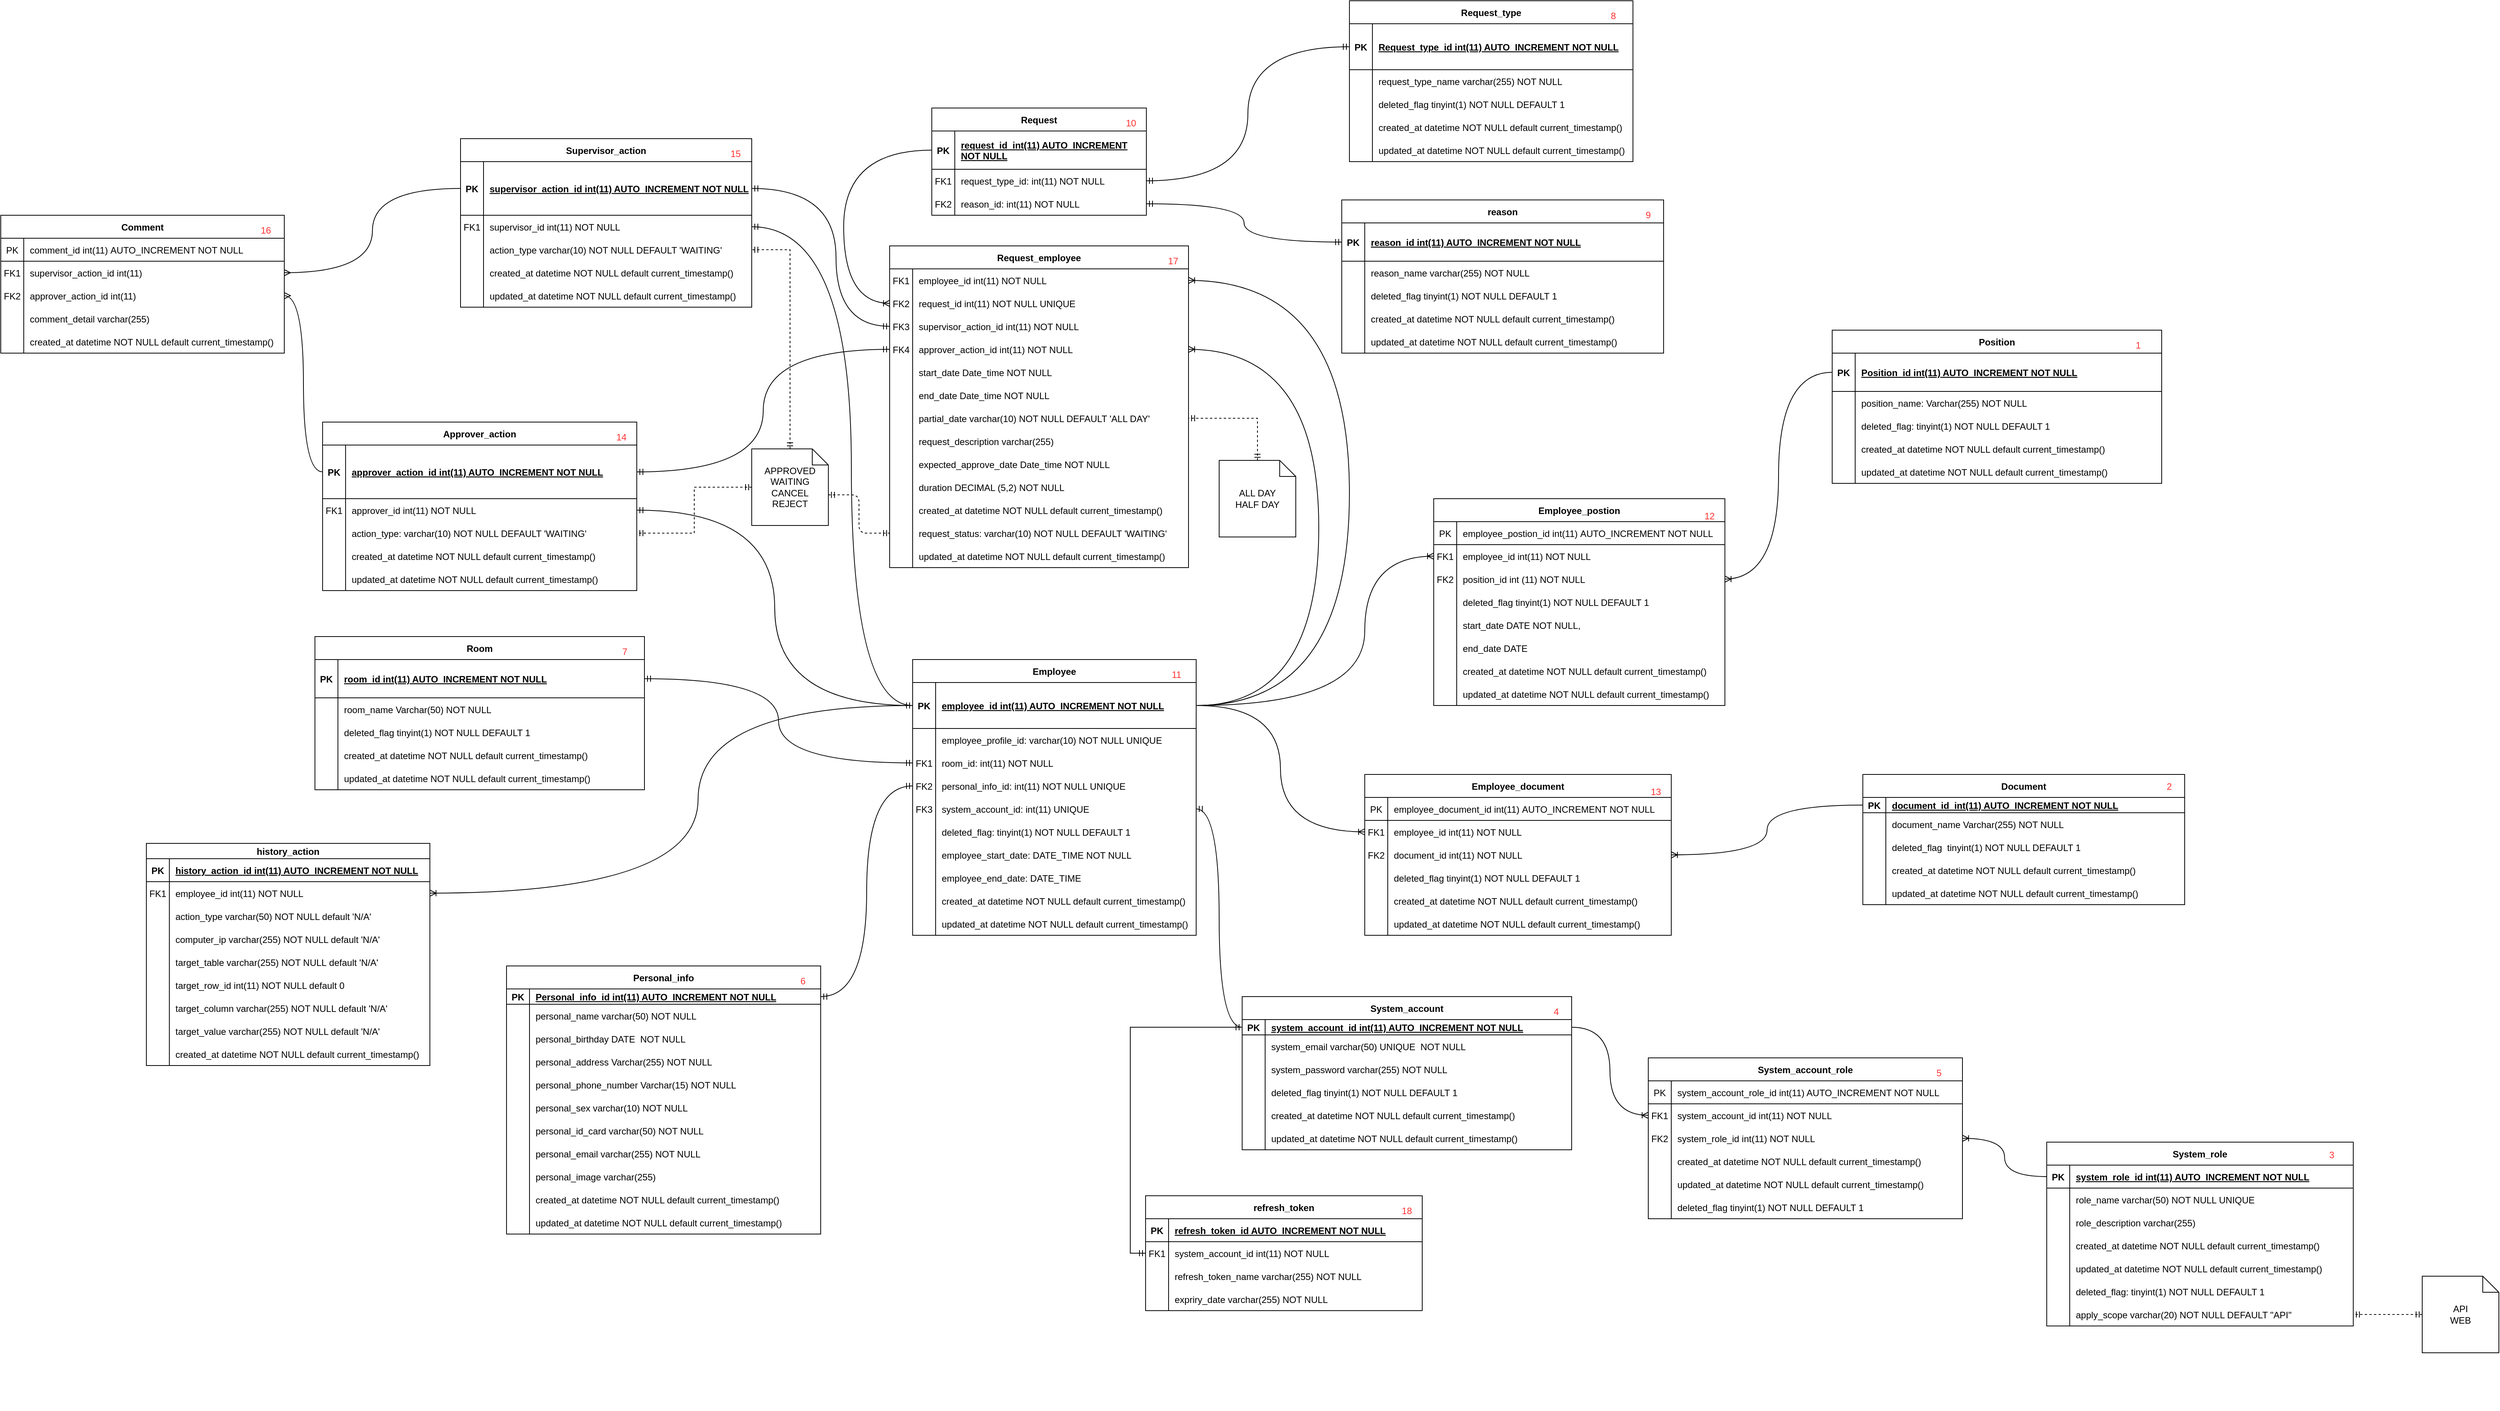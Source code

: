 <mxfile version="13.9.9" type="device"><diagram id="R2lEEEUBdFMjLlhIrx00" name="Page-1"><mxGraphModel dx="1021" dy="600" grid="1" gridSize="10" guides="1" tooltips="1" connect="1" arrows="1" fold="1" page="1" pageScale="1" pageWidth="4681" pageHeight="3300" math="0" shadow="0" extFonts="Permanent Marker^https://fonts.googleapis.com/css?family=Permanent+Marker"><root><mxCell id="0"/><mxCell id="1" parent="0"/><mxCell id="Acu3W5HlisPWS-FhBZWO-106" value="" style="group" parent="1" vertex="1" connectable="0"><mxGeometry x="3010" y="1560" width="400" height="200" as="geometry"/></mxCell><mxCell id="vpgBQerLOrrzEmFsuMBF-100" value="System_role" style="shape=table;startSize=30;container=1;collapsible=1;childLayout=tableLayout;fixedRows=1;rowLines=0;fontStyle=1;align=center;resizeLast=1;" parent="Acu3W5HlisPWS-FhBZWO-106" vertex="1"><mxGeometry width="400" height="240" as="geometry"/></mxCell><mxCell id="vpgBQerLOrrzEmFsuMBF-101" value="" style="shape=partialRectangle;collapsible=0;dropTarget=0;pointerEvents=0;fillColor=none;top=0;left=0;bottom=1;right=0;points=[[0,0.5],[1,0.5]];portConstraint=eastwest;" parent="vpgBQerLOrrzEmFsuMBF-100" vertex="1"><mxGeometry y="30" width="400" height="30" as="geometry"/></mxCell><mxCell id="vpgBQerLOrrzEmFsuMBF-102" value="PK" style="shape=partialRectangle;connectable=0;fillColor=none;top=0;left=0;bottom=0;right=0;fontStyle=1;overflow=hidden;" parent="vpgBQerLOrrzEmFsuMBF-101" vertex="1"><mxGeometry width="30" height="30" as="geometry"/></mxCell><mxCell id="vpgBQerLOrrzEmFsuMBF-103" value="system_role_id int(11) AUTO_INCREMENT NOT NULL" style="shape=partialRectangle;connectable=0;fillColor=none;top=0;left=0;bottom=0;right=0;align=left;spacingLeft=6;fontStyle=5;overflow=hidden;" parent="vpgBQerLOrrzEmFsuMBF-101" vertex="1"><mxGeometry x="30" width="370" height="30" as="geometry"/></mxCell><mxCell id="vpgBQerLOrrzEmFsuMBF-104" value="" style="shape=partialRectangle;collapsible=0;dropTarget=0;pointerEvents=0;fillColor=none;top=0;left=0;bottom=0;right=0;points=[[0,0.5],[1,0.5]];portConstraint=eastwest;" parent="vpgBQerLOrrzEmFsuMBF-100" vertex="1"><mxGeometry y="60" width="400" height="30" as="geometry"/></mxCell><mxCell id="vpgBQerLOrrzEmFsuMBF-105" value="" style="shape=partialRectangle;connectable=0;fillColor=none;top=0;left=0;bottom=0;right=0;editable=1;overflow=hidden;" parent="vpgBQerLOrrzEmFsuMBF-104" vertex="1"><mxGeometry width="30" height="30" as="geometry"/></mxCell><mxCell id="vpgBQerLOrrzEmFsuMBF-106" value="role_name varchar(50) NOT NULL UNIQUE" style="shape=partialRectangle;connectable=0;fillColor=none;top=0;left=0;bottom=0;right=0;align=left;spacingLeft=6;overflow=hidden;" parent="vpgBQerLOrrzEmFsuMBF-104" vertex="1"><mxGeometry x="30" width="370" height="30" as="geometry"/></mxCell><mxCell id="vpgBQerLOrrzEmFsuMBF-107" value="" style="shape=partialRectangle;collapsible=0;dropTarget=0;pointerEvents=0;fillColor=none;top=0;left=0;bottom=0;right=0;points=[[0,0.5],[1,0.5]];portConstraint=eastwest;" parent="vpgBQerLOrrzEmFsuMBF-100" vertex="1"><mxGeometry y="90" width="400" height="30" as="geometry"/></mxCell><mxCell id="vpgBQerLOrrzEmFsuMBF-108" value="" style="shape=partialRectangle;connectable=0;fillColor=none;top=0;left=0;bottom=0;right=0;editable=1;overflow=hidden;" parent="vpgBQerLOrrzEmFsuMBF-107" vertex="1"><mxGeometry width="30" height="30" as="geometry"/></mxCell><mxCell id="vpgBQerLOrrzEmFsuMBF-109" value="role_description varchar(255)" style="shape=partialRectangle;connectable=0;fillColor=none;top=0;left=0;bottom=0;right=0;align=left;spacingLeft=6;overflow=hidden;" parent="vpgBQerLOrrzEmFsuMBF-107" vertex="1"><mxGeometry x="30" width="370" height="30" as="geometry"/></mxCell><mxCell id="vpgBQerLOrrzEmFsuMBF-110" value="" style="shape=partialRectangle;collapsible=0;dropTarget=0;pointerEvents=0;fillColor=none;top=0;left=0;bottom=0;right=0;points=[[0,0.5],[1,0.5]];portConstraint=eastwest;" parent="vpgBQerLOrrzEmFsuMBF-100" vertex="1"><mxGeometry y="120" width="400" height="30" as="geometry"/></mxCell><mxCell id="vpgBQerLOrrzEmFsuMBF-111" value="" style="shape=partialRectangle;connectable=0;fillColor=none;top=0;left=0;bottom=0;right=0;editable=1;overflow=hidden;" parent="vpgBQerLOrrzEmFsuMBF-110" vertex="1"><mxGeometry width="30" height="30" as="geometry"/></mxCell><mxCell id="vpgBQerLOrrzEmFsuMBF-112" value="created_at datetime NOT NULL default current_timestamp()" style="shape=partialRectangle;connectable=0;fillColor=none;top=0;left=0;bottom=0;right=0;align=left;spacingLeft=6;overflow=hidden;" parent="vpgBQerLOrrzEmFsuMBF-110" vertex="1"><mxGeometry x="30" width="370" height="30" as="geometry"/></mxCell><mxCell id="vpgBQerLOrrzEmFsuMBF-128" value="" style="shape=partialRectangle;collapsible=0;dropTarget=0;pointerEvents=0;fillColor=none;top=0;left=0;bottom=0;right=0;points=[[0,0.5],[1,0.5]];portConstraint=eastwest;" parent="vpgBQerLOrrzEmFsuMBF-100" vertex="1"><mxGeometry y="150" width="400" height="30" as="geometry"/></mxCell><mxCell id="vpgBQerLOrrzEmFsuMBF-129" value="" style="shape=partialRectangle;connectable=0;fillColor=none;top=0;left=0;bottom=0;right=0;editable=1;overflow=hidden;" parent="vpgBQerLOrrzEmFsuMBF-128" vertex="1"><mxGeometry width="30" height="30" as="geometry"/></mxCell><mxCell id="vpgBQerLOrrzEmFsuMBF-130" value="updated_at datetime NOT NULL default current_timestamp()" style="shape=partialRectangle;connectable=0;fillColor=none;top=0;left=0;bottom=0;right=0;align=left;spacingLeft=6;overflow=hidden;" parent="vpgBQerLOrrzEmFsuMBF-128" vertex="1"><mxGeometry x="30" width="370" height="30" as="geometry"/></mxCell><mxCell id="Sv5DEWNKkGsaKQowcuS7-1" value="" style="shape=partialRectangle;collapsible=0;dropTarget=0;pointerEvents=0;fillColor=none;top=0;left=0;bottom=0;right=0;points=[[0,0.5],[1,0.5]];portConstraint=eastwest;" parent="vpgBQerLOrrzEmFsuMBF-100" vertex="1"><mxGeometry y="180" width="400" height="30" as="geometry"/></mxCell><mxCell id="Sv5DEWNKkGsaKQowcuS7-2" value="" style="shape=partialRectangle;connectable=0;fillColor=none;top=0;left=0;bottom=0;right=0;editable=1;overflow=hidden;" parent="Sv5DEWNKkGsaKQowcuS7-1" vertex="1"><mxGeometry width="30" height="30" as="geometry"/></mxCell><mxCell id="Sv5DEWNKkGsaKQowcuS7-3" value="deleted_flag: tinyint(1) NOT NULL DEFAULT 1" style="shape=partialRectangle;connectable=0;fillColor=none;top=0;left=0;bottom=0;right=0;align=left;spacingLeft=6;overflow=hidden;" parent="Sv5DEWNKkGsaKQowcuS7-1" vertex="1"><mxGeometry x="30" width="370" height="30" as="geometry"/></mxCell><mxCell id="bNmJloH9g2m8pVV5VJlA-1" value="" style="shape=partialRectangle;collapsible=0;dropTarget=0;pointerEvents=0;fillColor=none;top=0;left=0;bottom=0;right=0;points=[[0,0.5],[1,0.5]];portConstraint=eastwest;" parent="vpgBQerLOrrzEmFsuMBF-100" vertex="1"><mxGeometry y="210" width="400" height="30" as="geometry"/></mxCell><mxCell id="bNmJloH9g2m8pVV5VJlA-2" value="" style="shape=partialRectangle;connectable=0;fillColor=none;top=0;left=0;bottom=0;right=0;editable=1;overflow=hidden;" parent="bNmJloH9g2m8pVV5VJlA-1" vertex="1"><mxGeometry width="30" height="30" as="geometry"/></mxCell><mxCell id="bNmJloH9g2m8pVV5VJlA-3" value="apply_scope varchar(20) NOT NULL DEFAULT &quot;API&quot;" style="shape=partialRectangle;connectable=0;fillColor=none;top=0;left=0;bottom=0;right=0;align=left;spacingLeft=6;overflow=hidden;" parent="bNmJloH9g2m8pVV5VJlA-1" vertex="1"><mxGeometry x="30" width="370" height="30" as="geometry"/></mxCell><mxCell id="Acu3W5HlisPWS-FhBZWO-3" value="3" style="text;html=1;strokeColor=none;fillColor=none;align=center;verticalAlign=middle;whiteSpace=wrap;rounded=0;fontColor=#FF3333;" parent="Acu3W5HlisPWS-FhBZWO-106" vertex="1"><mxGeometry x="342.5" y="8.333" width="57.5" height="16.667" as="geometry"/></mxCell><mxCell id="vpgBQerLOrrzEmFsuMBF-2" style="edgeStyle=orthogonalEdgeStyle;rounded=0;orthogonalLoop=1;jettySize=auto;html=1;entryX=0;entryY=0.5;entryDx=0;entryDy=0;curved=1;endArrow=ERmandOne;endFill=0;startArrow=ERmandOne;startFill=0;" parent="1" source="0KQP678Lwq6wVrSNn1ts-28" target="0KQP678Lwq6wVrSNn1ts-17" edge="1"><mxGeometry relative="1" as="geometry"/></mxCell><mxCell id="vpgBQerLOrrzEmFsuMBF-4" style="edgeStyle=orthogonalEdgeStyle;curved=1;rounded=0;orthogonalLoop=1;jettySize=auto;html=1;exitX=1;exitY=0.5;exitDx=0;exitDy=0;entryX=0;entryY=0.5;entryDx=0;entryDy=0;endArrow=ERmandOne;endFill=0;startArrow=ERmandOne;startFill=0;" parent="1" source="0KQP678Lwq6wVrSNn1ts-48" target="0KQP678Lwq6wVrSNn1ts-24" edge="1"><mxGeometry relative="1" as="geometry"/></mxCell><mxCell id="vpgBQerLOrrzEmFsuMBF-35" style="edgeStyle=orthogonalEdgeStyle;curved=1;rounded=0;orthogonalLoop=1;jettySize=auto;html=1;entryX=0;entryY=0.5;entryDx=0;entryDy=0;endArrow=ERoneToMany;endFill=0;" parent="1" source="C-vyLk0tnHw3VtMMgP7b-24" target="vpgBQerLOrrzEmFsuMBF-26" edge="1"><mxGeometry relative="1" as="geometry"><Array as="points"><mxPoint x="2120" y="990"/><mxPoint x="2120" y="795"/></Array></mxGeometry></mxCell><mxCell id="vpgBQerLOrrzEmFsuMBF-36" style="edgeStyle=orthogonalEdgeStyle;curved=1;rounded=0;orthogonalLoop=1;jettySize=auto;html=1;entryX=1;entryY=0.5;entryDx=0;entryDy=0;endArrow=ERoneToMany;endFill=0;" parent="1" source="vpgBQerLOrrzEmFsuMBF-6" target="vpgBQerLOrrzEmFsuMBF-29" edge="1"><mxGeometry relative="1" as="geometry"/></mxCell><mxCell id="vpgBQerLOrrzEmFsuMBF-80" style="edgeStyle=orthogonalEdgeStyle;curved=1;rounded=0;orthogonalLoop=1;jettySize=auto;html=1;entryX=1;entryY=0.5;entryDx=0;entryDy=0;endArrow=ERoneToMany;endFill=0;" parent="1" source="vpgBQerLOrrzEmFsuMBF-44" target="vpgBQerLOrrzEmFsuMBF-66" edge="1"><mxGeometry relative="1" as="geometry"/></mxCell><mxCell id="vpgBQerLOrrzEmFsuMBF-134" style="edgeStyle=orthogonalEdgeStyle;curved=1;rounded=0;orthogonalLoop=1;jettySize=auto;html=1;entryX=0;entryY=0.5;entryDx=0;entryDy=0;endArrow=ERoneToMany;endFill=0;" parent="1" source="vpgBQerLOrrzEmFsuMBF-88" target="vpgBQerLOrrzEmFsuMBF-117" edge="1"><mxGeometry relative="1" as="geometry"/></mxCell><mxCell id="vpgBQerLOrrzEmFsuMBF-136" style="edgeStyle=orthogonalEdgeStyle;curved=1;rounded=0;orthogonalLoop=1;jettySize=auto;html=1;entryX=1;entryY=0.5;entryDx=0;entryDy=0;endArrow=ERmandOne;endFill=0;startArrow=ERmandOne;startFill=0;" parent="1" source="vpgBQerLOrrzEmFsuMBF-88" target="0KQP678Lwq6wVrSNn1ts-11" edge="1"><mxGeometry relative="1" as="geometry"/></mxCell><mxCell id="vpgBQerLOrrzEmFsuMBF-172" style="edgeStyle=orthogonalEdgeStyle;curved=1;rounded=0;orthogonalLoop=1;jettySize=auto;html=1;entryX=0;entryY=0.5;entryDx=0;entryDy=0;endArrow=ERoneToMany;endFill=0;" parent="1" source="C-vyLk0tnHw3VtMMgP7b-24" target="eCufNK5KsfFNxT6W76uX-1" edge="1"><mxGeometry relative="1" as="geometry"/></mxCell><mxCell id="vpgBQerLOrrzEmFsuMBF-183" value="Request_employee" style="shape=table;startSize=30;container=1;collapsible=1;childLayout=tableLayout;fixedRows=1;rowLines=0;fontStyle=1;align=center;resizeLast=1;" parent="1" vertex="1"><mxGeometry x="1500" y="390" width="390" height="420" as="geometry"/></mxCell><mxCell id="vpgBQerLOrrzEmFsuMBF-187" value="" style="shape=partialRectangle;collapsible=0;dropTarget=0;pointerEvents=0;fillColor=none;top=0;left=0;bottom=0;right=0;points=[[0,0.5],[1,0.5]];portConstraint=eastwest;" parent="vpgBQerLOrrzEmFsuMBF-183" vertex="1"><mxGeometry y="30" width="390" height="30" as="geometry"/></mxCell><mxCell id="vpgBQerLOrrzEmFsuMBF-188" value="FK1" style="shape=partialRectangle;connectable=0;fillColor=none;top=0;left=0;bottom=0;right=0;editable=1;overflow=hidden;" parent="vpgBQerLOrrzEmFsuMBF-187" vertex="1"><mxGeometry width="30" height="30" as="geometry"/></mxCell><mxCell id="vpgBQerLOrrzEmFsuMBF-189" value="employee_id int(11) NOT NULL" style="shape=partialRectangle;connectable=0;fillColor=none;top=0;left=0;bottom=0;right=0;align=left;spacingLeft=6;overflow=hidden;" parent="vpgBQerLOrrzEmFsuMBF-187" vertex="1"><mxGeometry x="30" width="360" height="30" as="geometry"/></mxCell><mxCell id="vpgBQerLOrrzEmFsuMBF-190" value="" style="shape=partialRectangle;collapsible=0;dropTarget=0;pointerEvents=0;fillColor=none;top=0;left=0;bottom=0;right=0;points=[[0,0.5],[1,0.5]];portConstraint=eastwest;" parent="vpgBQerLOrrzEmFsuMBF-183" vertex="1"><mxGeometry y="60" width="390" height="30" as="geometry"/></mxCell><mxCell id="vpgBQerLOrrzEmFsuMBF-191" value="FK2" style="shape=partialRectangle;connectable=0;fillColor=none;top=0;left=0;bottom=0;right=0;editable=1;overflow=hidden;" parent="vpgBQerLOrrzEmFsuMBF-190" vertex="1"><mxGeometry width="30" height="30" as="geometry"/></mxCell><mxCell id="vpgBQerLOrrzEmFsuMBF-192" value="request_id int(11) NOT NULL UNIQUE" style="shape=partialRectangle;connectable=0;fillColor=none;top=0;left=0;bottom=0;right=0;align=left;spacingLeft=6;overflow=hidden;" parent="vpgBQerLOrrzEmFsuMBF-190" vertex="1"><mxGeometry x="30" width="360" height="30" as="geometry"/></mxCell><mxCell id="-9Gis6_spzLrPv2by5lZ-23" value="" style="shape=partialRectangle;collapsible=0;dropTarget=0;pointerEvents=0;fillColor=none;top=0;left=0;bottom=0;right=0;points=[[0,0.5],[1,0.5]];portConstraint=eastwest;" parent="vpgBQerLOrrzEmFsuMBF-183" vertex="1"><mxGeometry y="90" width="390" height="30" as="geometry"/></mxCell><mxCell id="-9Gis6_spzLrPv2by5lZ-24" value="FK3" style="shape=partialRectangle;connectable=0;fillColor=none;top=0;left=0;bottom=0;right=0;editable=1;overflow=hidden;" parent="-9Gis6_spzLrPv2by5lZ-23" vertex="1"><mxGeometry width="30" height="30" as="geometry"/></mxCell><mxCell id="-9Gis6_spzLrPv2by5lZ-25" value="supervisor_action_id int(11) NOT NULL" style="shape=partialRectangle;connectable=0;fillColor=none;top=0;left=0;bottom=0;right=0;align=left;spacingLeft=6;overflow=hidden;" parent="-9Gis6_spzLrPv2by5lZ-23" vertex="1"><mxGeometry x="30" width="360" height="30" as="geometry"/></mxCell><mxCell id="vpgBQerLOrrzEmFsuMBF-193" value="" style="shape=partialRectangle;collapsible=0;dropTarget=0;pointerEvents=0;fillColor=none;top=0;left=0;bottom=0;right=0;points=[[0,0.5],[1,0.5]];portConstraint=eastwest;" parent="vpgBQerLOrrzEmFsuMBF-183" vertex="1"><mxGeometry y="120" width="390" height="30" as="geometry"/></mxCell><mxCell id="vpgBQerLOrrzEmFsuMBF-194" value="FK4" style="shape=partialRectangle;connectable=0;fillColor=none;top=0;left=0;bottom=0;right=0;editable=1;overflow=hidden;" parent="vpgBQerLOrrzEmFsuMBF-193" vertex="1"><mxGeometry width="30" height="30" as="geometry"/></mxCell><mxCell id="vpgBQerLOrrzEmFsuMBF-195" value="approver_action_id int(11) NOT NULL" style="shape=partialRectangle;connectable=0;fillColor=none;top=0;left=0;bottom=0;right=0;align=left;spacingLeft=6;overflow=hidden;" parent="vpgBQerLOrrzEmFsuMBF-193" vertex="1"><mxGeometry x="30" width="360" height="30" as="geometry"/></mxCell><mxCell id="-9Gis6_spzLrPv2by5lZ-29" value="" style="shape=partialRectangle;collapsible=0;dropTarget=0;pointerEvents=0;fillColor=none;top=0;left=0;bottom=0;right=0;points=[[0,0.5],[1,0.5]];portConstraint=eastwest;" parent="vpgBQerLOrrzEmFsuMBF-183" vertex="1"><mxGeometry y="150" width="390" height="30" as="geometry"/></mxCell><mxCell id="-9Gis6_spzLrPv2by5lZ-30" value="" style="shape=partialRectangle;connectable=0;fillColor=none;top=0;left=0;bottom=0;right=0;editable=1;overflow=hidden;" parent="-9Gis6_spzLrPv2by5lZ-29" vertex="1"><mxGeometry width="30" height="30" as="geometry"/></mxCell><mxCell id="-9Gis6_spzLrPv2by5lZ-31" value="start_date Date_time NOT NULL" style="shape=partialRectangle;connectable=0;fillColor=none;top=0;left=0;bottom=0;right=0;align=left;spacingLeft=6;overflow=hidden;" parent="-9Gis6_spzLrPv2by5lZ-29" vertex="1"><mxGeometry x="30" width="360" height="30" as="geometry"/></mxCell><mxCell id="-9Gis6_spzLrPv2by5lZ-32" value="" style="shape=partialRectangle;collapsible=0;dropTarget=0;pointerEvents=0;fillColor=none;top=0;left=0;bottom=0;right=0;points=[[0,0.5],[1,0.5]];portConstraint=eastwest;" parent="vpgBQerLOrrzEmFsuMBF-183" vertex="1"><mxGeometry y="180" width="390" height="30" as="geometry"/></mxCell><mxCell id="-9Gis6_spzLrPv2by5lZ-33" value="" style="shape=partialRectangle;connectable=0;fillColor=none;top=0;left=0;bottom=0;right=0;editable=1;overflow=hidden;" parent="-9Gis6_spzLrPv2by5lZ-32" vertex="1"><mxGeometry width="30" height="30" as="geometry"/></mxCell><mxCell id="-9Gis6_spzLrPv2by5lZ-34" value="end_date Date_time NOT NULL" style="shape=partialRectangle;connectable=0;fillColor=none;top=0;left=0;bottom=0;right=0;align=left;spacingLeft=6;overflow=hidden;" parent="-9Gis6_spzLrPv2by5lZ-32" vertex="1"><mxGeometry x="30" width="360" height="30" as="geometry"/></mxCell><mxCell id="-9Gis6_spzLrPv2by5lZ-35" value="" style="shape=partialRectangle;collapsible=0;dropTarget=0;pointerEvents=0;fillColor=none;top=0;left=0;bottom=0;right=0;points=[[0,0.5],[1,0.5]];portConstraint=eastwest;" parent="vpgBQerLOrrzEmFsuMBF-183" vertex="1"><mxGeometry y="210" width="390" height="30" as="geometry"/></mxCell><mxCell id="-9Gis6_spzLrPv2by5lZ-36" value="" style="shape=partialRectangle;connectable=0;fillColor=none;top=0;left=0;bottom=0;right=0;editable=1;overflow=hidden;" parent="-9Gis6_spzLrPv2by5lZ-35" vertex="1"><mxGeometry width="30" height="30" as="geometry"/></mxCell><mxCell id="-9Gis6_spzLrPv2by5lZ-37" value="partial_date varchar(10) NOT NULL DEFAULT 'ALL DAY'" style="shape=partialRectangle;connectable=0;fillColor=none;top=0;left=0;bottom=0;right=0;align=left;spacingLeft=6;overflow=hidden;" parent="-9Gis6_spzLrPv2by5lZ-35" vertex="1"><mxGeometry x="30" width="360" height="30" as="geometry"/></mxCell><mxCell id="-9Gis6_spzLrPv2by5lZ-55" value="" style="shape=partialRectangle;collapsible=0;dropTarget=0;pointerEvents=0;fillColor=none;top=0;left=0;bottom=0;right=0;points=[[0,0.5],[1,0.5]];portConstraint=eastwest;" parent="vpgBQerLOrrzEmFsuMBF-183" vertex="1"><mxGeometry y="240" width="390" height="30" as="geometry"/></mxCell><mxCell id="-9Gis6_spzLrPv2by5lZ-56" value="" style="shape=partialRectangle;connectable=0;fillColor=none;top=0;left=0;bottom=0;right=0;editable=1;overflow=hidden;" parent="-9Gis6_spzLrPv2by5lZ-55" vertex="1"><mxGeometry width="30" height="30" as="geometry"/></mxCell><mxCell id="-9Gis6_spzLrPv2by5lZ-57" value="request_description varchar(255)" style="shape=partialRectangle;connectable=0;fillColor=none;top=0;left=0;bottom=0;right=0;align=left;spacingLeft=6;overflow=hidden;" parent="-9Gis6_spzLrPv2by5lZ-55" vertex="1"><mxGeometry x="30" width="360" height="30" as="geometry"/></mxCell><mxCell id="-9Gis6_spzLrPv2by5lZ-58" value="" style="shape=partialRectangle;collapsible=0;dropTarget=0;pointerEvents=0;fillColor=none;top=0;left=0;bottom=0;right=0;points=[[0,0.5],[1,0.5]];portConstraint=eastwest;" parent="vpgBQerLOrrzEmFsuMBF-183" vertex="1"><mxGeometry y="270" width="390" height="30" as="geometry"/></mxCell><mxCell id="-9Gis6_spzLrPv2by5lZ-59" value="" style="shape=partialRectangle;connectable=0;fillColor=none;top=0;left=0;bottom=0;right=0;editable=1;overflow=hidden;" parent="-9Gis6_spzLrPv2by5lZ-58" vertex="1"><mxGeometry width="30" height="30" as="geometry"/></mxCell><mxCell id="-9Gis6_spzLrPv2by5lZ-60" value="expected_approve_date Date_time NOT NULL" style="shape=partialRectangle;connectable=0;fillColor=none;top=0;left=0;bottom=0;right=0;align=left;spacingLeft=6;overflow=hidden;" parent="-9Gis6_spzLrPv2by5lZ-58" vertex="1"><mxGeometry x="30" width="360" height="30" as="geometry"/></mxCell><mxCell id="-9Gis6_spzLrPv2by5lZ-61" value="" style="shape=partialRectangle;collapsible=0;dropTarget=0;pointerEvents=0;fillColor=none;top=0;left=0;bottom=0;right=0;points=[[0,0.5],[1,0.5]];portConstraint=eastwest;" parent="vpgBQerLOrrzEmFsuMBF-183" vertex="1"><mxGeometry y="300" width="390" height="30" as="geometry"/></mxCell><mxCell id="-9Gis6_spzLrPv2by5lZ-62" value="" style="shape=partialRectangle;connectable=0;fillColor=none;top=0;left=0;bottom=0;right=0;editable=1;overflow=hidden;" parent="-9Gis6_spzLrPv2by5lZ-61" vertex="1"><mxGeometry width="30" height="30" as="geometry"/></mxCell><mxCell id="-9Gis6_spzLrPv2by5lZ-63" value="duration DECIMAL (5,2) NOT NULL" style="shape=partialRectangle;connectable=0;fillColor=none;top=0;left=0;bottom=0;right=0;align=left;spacingLeft=6;overflow=hidden;" parent="-9Gis6_spzLrPv2by5lZ-61" vertex="1"><mxGeometry x="30" width="360" height="30" as="geometry"/></mxCell><mxCell id="-9Gis6_spzLrPv2by5lZ-64" value="" style="shape=partialRectangle;collapsible=0;dropTarget=0;pointerEvents=0;fillColor=none;top=0;left=0;bottom=0;right=0;points=[[0,0.5],[1,0.5]];portConstraint=eastwest;" parent="vpgBQerLOrrzEmFsuMBF-183" vertex="1"><mxGeometry y="330" width="390" height="30" as="geometry"/></mxCell><mxCell id="-9Gis6_spzLrPv2by5lZ-65" value="" style="shape=partialRectangle;connectable=0;fillColor=none;top=0;left=0;bottom=0;right=0;editable=1;overflow=hidden;" parent="-9Gis6_spzLrPv2by5lZ-64" vertex="1"><mxGeometry width="30" height="30" as="geometry"/></mxCell><mxCell id="-9Gis6_spzLrPv2by5lZ-66" value="created_at datetime NOT NULL default current_timestamp()" style="shape=partialRectangle;connectable=0;fillColor=none;top=0;left=0;bottom=0;right=0;align=left;spacingLeft=6;overflow=hidden;" parent="-9Gis6_spzLrPv2by5lZ-64" vertex="1"><mxGeometry x="30" width="360" height="30" as="geometry"/></mxCell><mxCell id="-9Gis6_spzLrPv2by5lZ-74" value="" style="shape=partialRectangle;collapsible=0;dropTarget=0;pointerEvents=0;fillColor=none;top=0;left=0;bottom=0;right=0;points=[[0,0.5],[1,0.5]];portConstraint=eastwest;" parent="vpgBQerLOrrzEmFsuMBF-183" vertex="1"><mxGeometry y="360" width="390" height="30" as="geometry"/></mxCell><mxCell id="-9Gis6_spzLrPv2by5lZ-75" value="" style="shape=partialRectangle;connectable=0;fillColor=none;top=0;left=0;bottom=0;right=0;editable=1;overflow=hidden;" parent="-9Gis6_spzLrPv2by5lZ-74" vertex="1"><mxGeometry width="30" height="30" as="geometry"/></mxCell><mxCell id="-9Gis6_spzLrPv2by5lZ-76" value="request_status: varchar(10) NOT NULL DEFAULT 'WAITING'" style="shape=partialRectangle;connectable=0;fillColor=none;top=0;left=0;bottom=0;right=0;align=left;spacingLeft=6;overflow=hidden;" parent="-9Gis6_spzLrPv2by5lZ-74" vertex="1"><mxGeometry x="30" width="360" height="30" as="geometry"/></mxCell><mxCell id="Y2KMNM3NrTZTLPWFXH2e-2" value="" style="shape=partialRectangle;collapsible=0;dropTarget=0;pointerEvents=0;fillColor=none;top=0;left=0;bottom=0;right=0;points=[[0,0.5],[1,0.5]];portConstraint=eastwest;" parent="vpgBQerLOrrzEmFsuMBF-183" vertex="1"><mxGeometry y="390" width="390" height="30" as="geometry"/></mxCell><mxCell id="Y2KMNM3NrTZTLPWFXH2e-3" value="" style="shape=partialRectangle;connectable=0;fillColor=none;top=0;left=0;bottom=0;right=0;editable=1;overflow=hidden;" parent="Y2KMNM3NrTZTLPWFXH2e-2" vertex="1"><mxGeometry width="30" height="30" as="geometry"/></mxCell><mxCell id="Y2KMNM3NrTZTLPWFXH2e-4" value="updated_at datetime NOT NULL default current_timestamp()" style="shape=partialRectangle;connectable=0;fillColor=none;top=0;left=0;bottom=0;right=0;align=left;spacingLeft=6;overflow=hidden;" parent="Y2KMNM3NrTZTLPWFXH2e-2" vertex="1"><mxGeometry x="30" width="360" height="30" as="geometry"/></mxCell><mxCell id="-9Gis6_spzLrPv2by5lZ-15" style="edgeStyle=orthogonalEdgeStyle;rounded=0;orthogonalLoop=1;jettySize=auto;html=1;entryX=1;entryY=0.5;entryDx=0;entryDy=0;endArrow=ERmandOne;endFill=0;curved=1;startArrow=ERmandOne;startFill=0;" parent="1" source="-9Gis6_spzLrPv2by5lZ-2" target="vpgBQerLOrrzEmFsuMBF-159" edge="1"><mxGeometry relative="1" as="geometry"/></mxCell><mxCell id="-9Gis6_spzLrPv2by5lZ-21" style="edgeStyle=orthogonalEdgeStyle;curved=1;rounded=0;orthogonalLoop=1;jettySize=auto;html=1;entryX=0;entryY=0.5;entryDx=0;entryDy=0;endArrow=ERoneToMany;endFill=0;exitX=0;exitY=0.5;exitDx=0;exitDy=0;" parent="1" source="vpgBQerLOrrzEmFsuMBF-156" target="vpgBQerLOrrzEmFsuMBF-190" edge="1"><mxGeometry relative="1" as="geometry"><mxPoint x="1520" y="300" as="sourcePoint"/><Array as="points"><mxPoint x="1440" y="265"/><mxPoint x="1440" y="465"/></Array></mxGeometry></mxCell><mxCell id="-9Gis6_spzLrPv2by5lZ-22" style="edgeStyle=orthogonalEdgeStyle;curved=1;rounded=0;orthogonalLoop=1;jettySize=auto;html=1;exitX=1;exitY=0.5;exitDx=0;exitDy=0;entryX=1;entryY=0.5;entryDx=0;entryDy=0;endArrow=ERoneToMany;endFill=0;" parent="1" source="C-vyLk0tnHw3VtMMgP7b-24" target="vpgBQerLOrrzEmFsuMBF-187" edge="1"><mxGeometry relative="1" as="geometry"><Array as="points"><mxPoint x="2100" y="990"/><mxPoint x="2100" y="435"/></Array></mxGeometry></mxCell><mxCell id="-9Gis6_spzLrPv2by5lZ-26" style="edgeStyle=orthogonalEdgeStyle;curved=1;rounded=0;orthogonalLoop=1;jettySize=auto;html=1;exitX=1;exitY=0.5;exitDx=0;exitDy=0;entryX=1;entryY=0.5;entryDx=0;entryDy=0;endArrow=ERoneToMany;endFill=0;" parent="1" source="C-vyLk0tnHw3VtMMgP7b-24" target="vpgBQerLOrrzEmFsuMBF-193" edge="1"><mxGeometry relative="1" as="geometry"><Array as="points"><mxPoint x="2060" y="990"/><mxPoint x="2060" y="525"/></Array></mxGeometry></mxCell><mxCell id="-9Gis6_spzLrPv2by5lZ-54" style="edgeStyle=orthogonalEdgeStyle;curved=1;rounded=0;orthogonalLoop=1;jettySize=auto;html=1;entryX=1;entryY=0.5;entryDx=0;entryDy=0;endArrow=ERmandOne;endFill=0;startArrow=ERmandOne;startFill=0;" parent="1" source="-9Gis6_spzLrPv2by5lZ-39" target="vpgBQerLOrrzEmFsuMBF-174" edge="1"><mxGeometry relative="1" as="geometry"/></mxCell><mxCell id="cOPWn2WJcGlCFgAoTKx6-52" style="edgeStyle=orthogonalEdgeStyle;rounded=0;orthogonalLoop=1;jettySize=auto;html=1;entryX=1;entryY=0.5;entryDx=0;entryDy=0;startArrow=ERmandOne;startFill=0;endArrow=ERmandOne;endFill=0;fontColor=#FF3333;dashed=1;" parent="1" source="-9Gis6_spzLrPv2by5lZ-90" target="cOPWn2WJcGlCFgAoTKx6-34" edge="1"><mxGeometry relative="1" as="geometry"/></mxCell><mxCell id="cOPWn2WJcGlCFgAoTKx6-53" style="edgeStyle=orthogonalEdgeStyle;rounded=0;orthogonalLoop=1;jettySize=auto;html=1;entryX=1;entryY=0.5;entryDx=0;entryDy=0;startArrow=ERmandOne;startFill=0;endArrow=ERmandOne;endFill=0;fontColor=#FF3333;dashed=1;" parent="1" source="-9Gis6_spzLrPv2by5lZ-90" target="cOPWn2WJcGlCFgAoTKx6-5" edge="1"><mxGeometry relative="1" as="geometry"/></mxCell><mxCell id="-9Gis6_spzLrPv2by5lZ-90" value="APPROVED&lt;br&gt;WAITING&lt;br&gt;CANCEL&lt;br&gt;REJECT" style="shape=note;size=21;whiteSpace=wrap;html=1;" parent="1" vertex="1"><mxGeometry x="1320" y="655" width="100" height="100" as="geometry"/></mxCell><mxCell id="-9Gis6_spzLrPv2by5lZ-94" value="" style="edgeStyle=orthogonalEdgeStyle;fontSize=12;html=1;endArrow=ERmandOne;startArrow=ERmandOne;dashed=1;entryX=0;entryY=0.5;entryDx=0;entryDy=0;exitX=0;exitY=0;exitDx=100;exitDy=60;exitPerimeter=0;" parent="1" source="-9Gis6_spzLrPv2by5lZ-90" target="-9Gis6_spzLrPv2by5lZ-74" edge="1"><mxGeometry width="100" height="100" relative="1" as="geometry"><mxPoint x="1423" y="701" as="sourcePoint"/><mxPoint x="1500" y="490" as="targetPoint"/></mxGeometry></mxCell><mxCell id="cOPWn2WJcGlCFgAoTKx6-23" style="edgeStyle=orthogonalEdgeStyle;curved=1;rounded=0;orthogonalLoop=1;jettySize=auto;html=1;entryX=0;entryY=0.5;entryDx=0;entryDy=0;startArrow=ERmandOne;startFill=0;endArrow=ERmandOne;endFill=0;" parent="1" source="cOPWn2WJcGlCFgAoTKx6-2" target="-9Gis6_spzLrPv2by5lZ-23" edge="1"><mxGeometry relative="1" as="geometry"><Array as="points"><mxPoint x="1430" y="315"/><mxPoint x="1430" y="495"/></Array></mxGeometry></mxCell><mxCell id="cOPWn2WJcGlCFgAoTKx6-27" value="Approver_action" style="shape=table;startSize=30;container=1;collapsible=1;childLayout=tableLayout;fixedRows=1;rowLines=0;fontStyle=1;align=center;resizeLast=1;" parent="1" vertex="1"><mxGeometry x="760" y="620" width="410" height="220" as="geometry"/></mxCell><mxCell id="cOPWn2WJcGlCFgAoTKx6-28" value="" style="shape=partialRectangle;collapsible=0;dropTarget=0;pointerEvents=0;fillColor=none;top=0;left=0;bottom=1;right=0;points=[[0,0.5],[1,0.5]];portConstraint=eastwest;" parent="cOPWn2WJcGlCFgAoTKx6-27" vertex="1"><mxGeometry y="30" width="410" height="70" as="geometry"/></mxCell><mxCell id="cOPWn2WJcGlCFgAoTKx6-29" value="PK" style="shape=partialRectangle;connectable=0;fillColor=none;top=0;left=0;bottom=0;right=0;fontStyle=1;overflow=hidden;" parent="cOPWn2WJcGlCFgAoTKx6-28" vertex="1"><mxGeometry width="30" height="70" as="geometry"/></mxCell><mxCell id="cOPWn2WJcGlCFgAoTKx6-30" value="approver_action_id int(11) AUTO_INCREMENT NOT NULL" style="shape=partialRectangle;connectable=0;fillColor=none;top=0;left=0;bottom=0;right=0;align=left;spacingLeft=6;fontStyle=5;overflow=hidden;" parent="cOPWn2WJcGlCFgAoTKx6-28" vertex="1"><mxGeometry x="30" width="380" height="70" as="geometry"/></mxCell><mxCell id="cOPWn2WJcGlCFgAoTKx6-31" value="" style="shape=partialRectangle;collapsible=0;dropTarget=0;pointerEvents=0;fillColor=none;top=0;left=0;bottom=0;right=0;points=[[0,0.5],[1,0.5]];portConstraint=eastwest;" parent="cOPWn2WJcGlCFgAoTKx6-27" vertex="1"><mxGeometry y="100" width="410" height="30" as="geometry"/></mxCell><mxCell id="cOPWn2WJcGlCFgAoTKx6-32" value="FK1" style="shape=partialRectangle;connectable=0;fillColor=none;top=0;left=0;bottom=0;right=0;editable=1;overflow=hidden;" parent="cOPWn2WJcGlCFgAoTKx6-31" vertex="1"><mxGeometry width="30" height="30" as="geometry"/></mxCell><mxCell id="cOPWn2WJcGlCFgAoTKx6-33" value="approver_id int(11) NOT NULL" style="shape=partialRectangle;connectable=0;fillColor=none;top=0;left=0;bottom=0;right=0;align=left;spacingLeft=6;overflow=hidden;" parent="cOPWn2WJcGlCFgAoTKx6-31" vertex="1"><mxGeometry x="30" width="380" height="30" as="geometry"/></mxCell><mxCell id="cOPWn2WJcGlCFgAoTKx6-34" value="" style="shape=partialRectangle;collapsible=0;dropTarget=0;pointerEvents=0;fillColor=none;top=0;left=0;bottom=0;right=0;points=[[0,0.5],[1,0.5]];portConstraint=eastwest;" parent="cOPWn2WJcGlCFgAoTKx6-27" vertex="1"><mxGeometry y="130" width="410" height="30" as="geometry"/></mxCell><mxCell id="cOPWn2WJcGlCFgAoTKx6-35" value="" style="shape=partialRectangle;connectable=0;fillColor=none;top=0;left=0;bottom=0;right=0;editable=1;overflow=hidden;" parent="cOPWn2WJcGlCFgAoTKx6-34" vertex="1"><mxGeometry width="30" height="30" as="geometry"/></mxCell><mxCell id="cOPWn2WJcGlCFgAoTKx6-36" value="action_type: varchar(10) NOT NULL DEFAULT 'WAITING'" style="shape=partialRectangle;connectable=0;fillColor=none;top=0;left=0;bottom=0;right=0;align=left;spacingLeft=6;overflow=hidden;" parent="cOPWn2WJcGlCFgAoTKx6-34" vertex="1"><mxGeometry x="30" width="380" height="30" as="geometry"/></mxCell><mxCell id="cOPWn2WJcGlCFgAoTKx6-40" value="" style="shape=partialRectangle;collapsible=0;dropTarget=0;pointerEvents=0;fillColor=none;top=0;left=0;bottom=0;right=0;points=[[0,0.5],[1,0.5]];portConstraint=eastwest;" parent="cOPWn2WJcGlCFgAoTKx6-27" vertex="1"><mxGeometry y="160" width="410" height="30" as="geometry"/></mxCell><mxCell id="cOPWn2WJcGlCFgAoTKx6-41" value="" style="shape=partialRectangle;connectable=0;fillColor=none;top=0;left=0;bottom=0;right=0;editable=1;overflow=hidden;" parent="cOPWn2WJcGlCFgAoTKx6-40" vertex="1"><mxGeometry width="30" height="30" as="geometry"/></mxCell><mxCell id="cOPWn2WJcGlCFgAoTKx6-42" value="created_at datetime NOT NULL default current_timestamp()" style="shape=partialRectangle;connectable=0;fillColor=none;top=0;left=0;bottom=0;right=0;align=left;spacingLeft=6;overflow=hidden;" parent="cOPWn2WJcGlCFgAoTKx6-40" vertex="1"><mxGeometry x="30" width="380" height="30" as="geometry"/></mxCell><mxCell id="cOPWn2WJcGlCFgAoTKx6-43" value="" style="shape=partialRectangle;collapsible=0;dropTarget=0;pointerEvents=0;fillColor=none;top=0;left=0;bottom=0;right=0;points=[[0,0.5],[1,0.5]];portConstraint=eastwest;" parent="cOPWn2WJcGlCFgAoTKx6-27" vertex="1"><mxGeometry y="190" width="410" height="30" as="geometry"/></mxCell><mxCell id="cOPWn2WJcGlCFgAoTKx6-44" value="" style="shape=partialRectangle;connectable=0;fillColor=none;top=0;left=0;bottom=0;right=0;editable=1;overflow=hidden;" parent="cOPWn2WJcGlCFgAoTKx6-43" vertex="1"><mxGeometry width="30" height="30" as="geometry"/></mxCell><mxCell id="cOPWn2WJcGlCFgAoTKx6-45" value="updated_at datetime NOT NULL default current_timestamp()" style="shape=partialRectangle;connectable=0;fillColor=none;top=0;left=0;bottom=0;right=0;align=left;spacingLeft=6;overflow=hidden;" parent="cOPWn2WJcGlCFgAoTKx6-43" vertex="1"><mxGeometry x="30" width="380" height="30" as="geometry"/></mxCell><mxCell id="cOPWn2WJcGlCFgAoTKx6-57" style="edgeStyle=orthogonalEdgeStyle;curved=1;rounded=0;orthogonalLoop=1;jettySize=auto;html=1;entryX=0;entryY=0.5;entryDx=0;entryDy=0;startArrow=ERmandOne;startFill=0;endArrow=ERmandOne;endFill=0;fontColor=#FF3333;" parent="1" source="cOPWn2WJcGlCFgAoTKx6-28" target="vpgBQerLOrrzEmFsuMBF-193" edge="1"><mxGeometry relative="1" as="geometry"/></mxCell><mxCell id="cOPWn2WJcGlCFgAoTKx6-71" style="edgeStyle=orthogonalEdgeStyle;curved=1;rounded=0;orthogonalLoop=1;jettySize=auto;html=1;entryX=1;entryY=0.5;entryDx=0;entryDy=0;startArrow=none;startFill=0;endArrow=ERmany;endFill=0;fontColor=#000000;" parent="1" source="cOPWn2WJcGlCFgAoTKx6-2" target="cOPWn2WJcGlCFgAoTKx6-62" edge="1"><mxGeometry relative="1" as="geometry"/></mxCell><mxCell id="cOPWn2WJcGlCFgAoTKx6-82" style="edgeStyle=orthogonalEdgeStyle;curved=1;rounded=0;orthogonalLoop=1;jettySize=auto;html=1;entryX=1;entryY=0.5;entryDx=0;entryDy=0;startArrow=ERmandOne;startFill=0;endArrow=ERmandOne;endFill=0;fontColor=#000000;" parent="1" source="C-vyLk0tnHw3VtMMgP7b-24" target="cOPWn2WJcGlCFgAoTKx6-31" edge="1"><mxGeometry relative="1" as="geometry"/></mxCell><mxCell id="cOPWn2WJcGlCFgAoTKx6-84" style="edgeStyle=orthogonalEdgeStyle;curved=1;rounded=0;orthogonalLoop=1;jettySize=auto;html=1;entryX=1;entryY=0.5;entryDx=0;entryDy=0;startArrow=ERmandOne;startFill=0;endArrow=ERmandOne;endFill=0;fontColor=#000000;" parent="1" source="C-vyLk0tnHw3VtMMgP7b-24" target="cOPWn2WJcGlCFgAoTKx6-17" edge="1"><mxGeometry relative="1" as="geometry"><Array as="points"><mxPoint x="1450" y="990"/><mxPoint x="1450" y="365"/></Array></mxGeometry></mxCell><mxCell id="cOPWn2WJcGlCFgAoTKx6-87" style="edgeStyle=orthogonalEdgeStyle;curved=1;rounded=0;orthogonalLoop=1;jettySize=auto;html=1;entryX=1;entryY=0.5;entryDx=0;entryDy=0;startArrow=none;startFill=0;endArrow=ERmany;endFill=0;strokeColor=#000000;fontColor=#000000;" parent="1" source="cOPWn2WJcGlCFgAoTKx6-28" target="cOPWn2WJcGlCFgAoTKx6-65" edge="1"><mxGeometry relative="1" as="geometry"/></mxCell><mxCell id="Acu3W5HlisPWS-FhBZWO-11" value="" style="group" parent="1" vertex="1" connectable="0"><mxGeometry x="1000" y="1330" width="410" height="390" as="geometry"/></mxCell><mxCell id="0KQP678Lwq6wVrSNn1ts-47" value="Personal_info" style="shape=table;startSize=30;container=1;collapsible=1;childLayout=tableLayout;fixedRows=1;rowLines=0;fontStyle=1;align=center;resizeLast=1;" parent="Acu3W5HlisPWS-FhBZWO-11" vertex="1"><mxGeometry width="410" height="350" as="geometry"/></mxCell><mxCell id="0KQP678Lwq6wVrSNn1ts-48" value="" style="shape=partialRectangle;collapsible=0;dropTarget=0;pointerEvents=0;fillColor=none;top=0;left=0;bottom=1;right=0;points=[[0,0.5],[1,0.5]];portConstraint=eastwest;" parent="0KQP678Lwq6wVrSNn1ts-47" vertex="1"><mxGeometry y="30" width="410" height="20" as="geometry"/></mxCell><mxCell id="0KQP678Lwq6wVrSNn1ts-49" value="PK" style="shape=partialRectangle;connectable=0;fillColor=none;top=0;left=0;bottom=0;right=0;fontStyle=1;overflow=hidden;" parent="0KQP678Lwq6wVrSNn1ts-48" vertex="1"><mxGeometry width="30" height="20" as="geometry"/></mxCell><mxCell id="0KQP678Lwq6wVrSNn1ts-50" value="Personal_info_id int(11) AUTO_INCREMENT NOT NULL" style="shape=partialRectangle;connectable=0;fillColor=none;top=0;left=0;bottom=0;right=0;align=left;spacingLeft=6;fontStyle=5;overflow=hidden;" parent="0KQP678Lwq6wVrSNn1ts-48" vertex="1"><mxGeometry x="30" width="380" height="20" as="geometry"/></mxCell><mxCell id="0KQP678Lwq6wVrSNn1ts-51" value="" style="shape=partialRectangle;collapsible=0;dropTarget=0;pointerEvents=0;fillColor=none;top=0;left=0;bottom=0;right=0;points=[[0,0.5],[1,0.5]];portConstraint=eastwest;" parent="0KQP678Lwq6wVrSNn1ts-47" vertex="1"><mxGeometry y="50" width="410" height="30" as="geometry"/></mxCell><mxCell id="0KQP678Lwq6wVrSNn1ts-52" value="" style="shape=partialRectangle;connectable=0;fillColor=none;top=0;left=0;bottom=0;right=0;editable=1;overflow=hidden;" parent="0KQP678Lwq6wVrSNn1ts-51" vertex="1"><mxGeometry width="30" height="30" as="geometry"/></mxCell><mxCell id="0KQP678Lwq6wVrSNn1ts-53" value="personal_name varchar(50) NOT NULL" style="shape=partialRectangle;connectable=0;fillColor=none;top=0;left=0;bottom=0;right=0;align=left;spacingLeft=6;overflow=hidden;" parent="0KQP678Lwq6wVrSNn1ts-51" vertex="1"><mxGeometry x="30" width="380" height="30" as="geometry"/></mxCell><mxCell id="0KQP678Lwq6wVrSNn1ts-54" value="" style="shape=partialRectangle;collapsible=0;dropTarget=0;pointerEvents=0;fillColor=none;top=0;left=0;bottom=0;right=0;points=[[0,0.5],[1,0.5]];portConstraint=eastwest;" parent="0KQP678Lwq6wVrSNn1ts-47" vertex="1"><mxGeometry y="80" width="410" height="30" as="geometry"/></mxCell><mxCell id="0KQP678Lwq6wVrSNn1ts-55" value="" style="shape=partialRectangle;connectable=0;fillColor=none;top=0;left=0;bottom=0;right=0;editable=1;overflow=hidden;" parent="0KQP678Lwq6wVrSNn1ts-54" vertex="1"><mxGeometry width="30" height="30" as="geometry"/></mxCell><mxCell id="0KQP678Lwq6wVrSNn1ts-56" value="personal_birthday DATE  NOT NULL" style="shape=partialRectangle;connectable=0;fillColor=none;top=0;left=0;bottom=0;right=0;align=left;spacingLeft=6;overflow=hidden;" parent="0KQP678Lwq6wVrSNn1ts-54" vertex="1"><mxGeometry x="30" width="380" height="30" as="geometry"/></mxCell><mxCell id="0KQP678Lwq6wVrSNn1ts-57" value="" style="shape=partialRectangle;collapsible=0;dropTarget=0;pointerEvents=0;fillColor=none;top=0;left=0;bottom=0;right=0;points=[[0,0.5],[1,0.5]];portConstraint=eastwest;" parent="0KQP678Lwq6wVrSNn1ts-47" vertex="1"><mxGeometry y="110" width="410" height="30" as="geometry"/></mxCell><mxCell id="0KQP678Lwq6wVrSNn1ts-58" value="" style="shape=partialRectangle;connectable=0;fillColor=none;top=0;left=0;bottom=0;right=0;editable=1;overflow=hidden;" parent="0KQP678Lwq6wVrSNn1ts-57" vertex="1"><mxGeometry width="30" height="30" as="geometry"/></mxCell><mxCell id="0KQP678Lwq6wVrSNn1ts-59" value="personal_address Varchar(255) NOT NULL" style="shape=partialRectangle;connectable=0;fillColor=none;top=0;left=0;bottom=0;right=0;align=left;spacingLeft=6;overflow=hidden;" parent="0KQP678Lwq6wVrSNn1ts-57" vertex="1"><mxGeometry x="30" width="380" height="30" as="geometry"/></mxCell><mxCell id="0KQP678Lwq6wVrSNn1ts-61" value="" style="shape=partialRectangle;collapsible=0;dropTarget=0;pointerEvents=0;fillColor=none;top=0;left=0;bottom=0;right=0;points=[[0,0.5],[1,0.5]];portConstraint=eastwest;" parent="0KQP678Lwq6wVrSNn1ts-47" vertex="1"><mxGeometry y="140" width="410" height="30" as="geometry"/></mxCell><mxCell id="0KQP678Lwq6wVrSNn1ts-62" value="" style="shape=partialRectangle;connectable=0;fillColor=none;top=0;left=0;bottom=0;right=0;editable=1;overflow=hidden;" parent="0KQP678Lwq6wVrSNn1ts-61" vertex="1"><mxGeometry width="30" height="30" as="geometry"/></mxCell><mxCell id="0KQP678Lwq6wVrSNn1ts-63" value="personal_phone_number Varchar(15) NOT NULL" style="shape=partialRectangle;connectable=0;fillColor=none;top=0;left=0;bottom=0;right=0;align=left;spacingLeft=6;overflow=hidden;" parent="0KQP678Lwq6wVrSNn1ts-61" vertex="1"><mxGeometry x="30" width="380" height="30" as="geometry"/></mxCell><mxCell id="0KQP678Lwq6wVrSNn1ts-76" value="" style="shape=partialRectangle;collapsible=0;dropTarget=0;pointerEvents=0;fillColor=none;top=0;left=0;bottom=0;right=0;points=[[0,0.5],[1,0.5]];portConstraint=eastwest;" parent="0KQP678Lwq6wVrSNn1ts-47" vertex="1"><mxGeometry y="170" width="410" height="30" as="geometry"/></mxCell><mxCell id="0KQP678Lwq6wVrSNn1ts-77" value="" style="shape=partialRectangle;connectable=0;fillColor=none;top=0;left=0;bottom=0;right=0;editable=1;overflow=hidden;" parent="0KQP678Lwq6wVrSNn1ts-76" vertex="1"><mxGeometry width="30" height="30" as="geometry"/></mxCell><mxCell id="0KQP678Lwq6wVrSNn1ts-78" value="personal_sex varchar(10) NOT NULL" style="shape=partialRectangle;connectable=0;fillColor=none;top=0;left=0;bottom=0;right=0;align=left;spacingLeft=6;overflow=hidden;" parent="0KQP678Lwq6wVrSNn1ts-76" vertex="1"><mxGeometry x="30" width="380" height="30" as="geometry"/></mxCell><mxCell id="0KQP678Lwq6wVrSNn1ts-79" value="" style="shape=partialRectangle;collapsible=0;dropTarget=0;pointerEvents=0;fillColor=none;top=0;left=0;bottom=0;right=0;points=[[0,0.5],[1,0.5]];portConstraint=eastwest;" parent="0KQP678Lwq6wVrSNn1ts-47" vertex="1"><mxGeometry y="200" width="410" height="30" as="geometry"/></mxCell><mxCell id="0KQP678Lwq6wVrSNn1ts-80" value="" style="shape=partialRectangle;connectable=0;fillColor=none;top=0;left=0;bottom=0;right=0;editable=1;overflow=hidden;" parent="0KQP678Lwq6wVrSNn1ts-79" vertex="1"><mxGeometry width="30" height="30" as="geometry"/></mxCell><mxCell id="0KQP678Lwq6wVrSNn1ts-81" value="personal_id_card varchar(50) NOT NULL" style="shape=partialRectangle;connectable=0;fillColor=none;top=0;left=0;bottom=0;right=0;align=left;spacingLeft=6;overflow=hidden;" parent="0KQP678Lwq6wVrSNn1ts-79" vertex="1"><mxGeometry x="30" width="380" height="30" as="geometry"/></mxCell><mxCell id="0KQP678Lwq6wVrSNn1ts-73" value="" style="shape=partialRectangle;collapsible=0;dropTarget=0;pointerEvents=0;fillColor=none;top=0;left=0;bottom=0;right=0;points=[[0,0.5],[1,0.5]];portConstraint=eastwest;" parent="0KQP678Lwq6wVrSNn1ts-47" vertex="1"><mxGeometry y="230" width="410" height="30" as="geometry"/></mxCell><mxCell id="0KQP678Lwq6wVrSNn1ts-74" value="" style="shape=partialRectangle;connectable=0;fillColor=none;top=0;left=0;bottom=0;right=0;editable=1;overflow=hidden;" parent="0KQP678Lwq6wVrSNn1ts-73" vertex="1"><mxGeometry width="30" height="30" as="geometry"/></mxCell><mxCell id="0KQP678Lwq6wVrSNn1ts-75" value="personal_email varchar(255) NOT NULL" style="shape=partialRectangle;connectable=0;fillColor=none;top=0;left=0;bottom=0;right=0;align=left;spacingLeft=6;overflow=hidden;" parent="0KQP678Lwq6wVrSNn1ts-73" vertex="1"><mxGeometry x="30" width="380" height="30" as="geometry"/></mxCell><mxCell id="cOPWn2WJcGlCFgAoTKx6-88" value="" style="shape=partialRectangle;collapsible=0;dropTarget=0;pointerEvents=0;fillColor=none;top=0;left=0;bottom=0;right=0;points=[[0,0.5],[1,0.5]];portConstraint=eastwest;" parent="0KQP678Lwq6wVrSNn1ts-47" vertex="1"><mxGeometry y="260" width="410" height="30" as="geometry"/></mxCell><mxCell id="cOPWn2WJcGlCFgAoTKx6-89" value="" style="shape=partialRectangle;connectable=0;fillColor=none;top=0;left=0;bottom=0;right=0;editable=1;overflow=hidden;" parent="cOPWn2WJcGlCFgAoTKx6-88" vertex="1"><mxGeometry width="30" height="30" as="geometry"/></mxCell><mxCell id="cOPWn2WJcGlCFgAoTKx6-90" value="personal_image varchar(255) " style="shape=partialRectangle;connectable=0;fillColor=none;top=0;left=0;bottom=0;right=0;align=left;spacingLeft=6;overflow=hidden;" parent="cOPWn2WJcGlCFgAoTKx6-88" vertex="1"><mxGeometry x="30" width="380" height="30" as="geometry"/></mxCell><mxCell id="0KQP678Lwq6wVrSNn1ts-85" value="" style="shape=partialRectangle;collapsible=0;dropTarget=0;pointerEvents=0;fillColor=none;top=0;left=0;bottom=0;right=0;points=[[0,0.5],[1,0.5]];portConstraint=eastwest;" parent="0KQP678Lwq6wVrSNn1ts-47" vertex="1"><mxGeometry y="290" width="410" height="30" as="geometry"/></mxCell><mxCell id="0KQP678Lwq6wVrSNn1ts-86" value="" style="shape=partialRectangle;connectable=0;fillColor=none;top=0;left=0;bottom=0;right=0;editable=1;overflow=hidden;" parent="0KQP678Lwq6wVrSNn1ts-85" vertex="1"><mxGeometry width="30" height="30" as="geometry"/></mxCell><mxCell id="0KQP678Lwq6wVrSNn1ts-87" value="created_at datetime NOT NULL default current_timestamp()" style="shape=partialRectangle;connectable=0;fillColor=none;top=0;left=0;bottom=0;right=0;align=left;spacingLeft=6;overflow=hidden;" parent="0KQP678Lwq6wVrSNn1ts-85" vertex="1"><mxGeometry x="30" width="380" height="30" as="geometry"/></mxCell><mxCell id="0KQP678Lwq6wVrSNn1ts-88" value="" style="shape=partialRectangle;collapsible=0;dropTarget=0;pointerEvents=0;fillColor=none;top=0;left=0;bottom=0;right=0;points=[[0,0.5],[1,0.5]];portConstraint=eastwest;" parent="0KQP678Lwq6wVrSNn1ts-47" vertex="1"><mxGeometry y="320" width="410" height="30" as="geometry"/></mxCell><mxCell id="0KQP678Lwq6wVrSNn1ts-89" value="" style="shape=partialRectangle;connectable=0;fillColor=none;top=0;left=0;bottom=0;right=0;editable=1;overflow=hidden;" parent="0KQP678Lwq6wVrSNn1ts-88" vertex="1"><mxGeometry width="30" height="30" as="geometry"/></mxCell><mxCell id="0KQP678Lwq6wVrSNn1ts-90" value="updated_at datetime NOT NULL default current_timestamp()" style="shape=partialRectangle;connectable=0;fillColor=none;top=0;left=0;bottom=0;right=0;align=left;spacingLeft=6;overflow=hidden;" parent="0KQP678Lwq6wVrSNn1ts-88" vertex="1"><mxGeometry x="30" width="380" height="30" as="geometry"/></mxCell><mxCell id="Acu3W5HlisPWS-FhBZWO-10" value="6" style="text;html=1;strokeColor=none;fillColor=none;align=center;verticalAlign=middle;whiteSpace=wrap;rounded=0;fontColor=#FF3333;" parent="Acu3W5HlisPWS-FhBZWO-11" vertex="1"><mxGeometry x="364.444" y="10" width="45.556" height="20" as="geometry"/></mxCell><mxCell id="Acu3W5HlisPWS-FhBZWO-13" value="" style="group" parent="1" vertex="1" connectable="0"><mxGeometry x="750" y="900" width="430" height="200" as="geometry"/></mxCell><mxCell id="0KQP678Lwq6wVrSNn1ts-27" value="Room" style="shape=table;startSize=30;container=1;collapsible=1;childLayout=tableLayout;fixedRows=1;rowLines=0;fontStyle=1;align=center;resizeLast=1;" parent="Acu3W5HlisPWS-FhBZWO-13" vertex="1"><mxGeometry width="430" height="200" as="geometry"/></mxCell><mxCell id="0KQP678Lwq6wVrSNn1ts-28" value="" style="shape=partialRectangle;collapsible=0;dropTarget=0;pointerEvents=0;fillColor=none;top=0;left=0;bottom=1;right=0;points=[[0,0.5],[1,0.5]];portConstraint=eastwest;" parent="0KQP678Lwq6wVrSNn1ts-27" vertex="1"><mxGeometry y="30" width="430" height="50" as="geometry"/></mxCell><mxCell id="0KQP678Lwq6wVrSNn1ts-29" value="PK" style="shape=partialRectangle;connectable=0;fillColor=none;top=0;left=0;bottom=0;right=0;fontStyle=1;overflow=hidden;" parent="0KQP678Lwq6wVrSNn1ts-28" vertex="1"><mxGeometry width="30" height="50" as="geometry"/></mxCell><mxCell id="0KQP678Lwq6wVrSNn1ts-30" value="room_id int(11) AUTO_INCREMENT NOT NULL" style="shape=partialRectangle;connectable=0;fillColor=none;top=0;left=0;bottom=0;right=0;align=left;spacingLeft=6;fontStyle=5;overflow=hidden;" parent="0KQP678Lwq6wVrSNn1ts-28" vertex="1"><mxGeometry x="30" width="400" height="50" as="geometry"/></mxCell><mxCell id="0KQP678Lwq6wVrSNn1ts-31" value="" style="shape=partialRectangle;collapsible=0;dropTarget=0;pointerEvents=0;fillColor=none;top=0;left=0;bottom=0;right=0;points=[[0,0.5],[1,0.5]];portConstraint=eastwest;" parent="0KQP678Lwq6wVrSNn1ts-27" vertex="1"><mxGeometry y="80" width="430" height="30" as="geometry"/></mxCell><mxCell id="0KQP678Lwq6wVrSNn1ts-32" value="" style="shape=partialRectangle;connectable=0;fillColor=none;top=0;left=0;bottom=0;right=0;editable=1;overflow=hidden;" parent="0KQP678Lwq6wVrSNn1ts-31" vertex="1"><mxGeometry width="30" height="30" as="geometry"/></mxCell><mxCell id="0KQP678Lwq6wVrSNn1ts-33" value="room_name Varchar(50) NOT NULL" style="shape=partialRectangle;connectable=0;fillColor=none;top=0;left=0;bottom=0;right=0;align=left;spacingLeft=6;overflow=hidden;" parent="0KQP678Lwq6wVrSNn1ts-31" vertex="1"><mxGeometry x="30" width="400" height="30" as="geometry"/></mxCell><mxCell id="0KQP678Lwq6wVrSNn1ts-34" value="" style="shape=partialRectangle;collapsible=0;dropTarget=0;pointerEvents=0;fillColor=none;top=0;left=0;bottom=0;right=0;points=[[0,0.5],[1,0.5]];portConstraint=eastwest;" parent="0KQP678Lwq6wVrSNn1ts-27" vertex="1"><mxGeometry y="110" width="430" height="30" as="geometry"/></mxCell><mxCell id="0KQP678Lwq6wVrSNn1ts-35" value="" style="shape=partialRectangle;connectable=0;fillColor=none;top=0;left=0;bottom=0;right=0;editable=1;overflow=hidden;" parent="0KQP678Lwq6wVrSNn1ts-34" vertex="1"><mxGeometry width="30" height="30" as="geometry"/></mxCell><mxCell id="0KQP678Lwq6wVrSNn1ts-36" value="deleted_flag tinyint(1) NOT NULL DEFAULT 1" style="shape=partialRectangle;connectable=0;fillColor=none;top=0;left=0;bottom=0;right=0;align=left;spacingLeft=6;overflow=hidden;" parent="0KQP678Lwq6wVrSNn1ts-34" vertex="1"><mxGeometry x="30" width="400" height="30" as="geometry"/></mxCell><mxCell id="0KQP678Lwq6wVrSNn1ts-37" value="" style="shape=partialRectangle;collapsible=0;dropTarget=0;pointerEvents=0;fillColor=none;top=0;left=0;bottom=0;right=0;points=[[0,0.5],[1,0.5]];portConstraint=eastwest;" parent="0KQP678Lwq6wVrSNn1ts-27" vertex="1"><mxGeometry y="140" width="430" height="30" as="geometry"/></mxCell><mxCell id="0KQP678Lwq6wVrSNn1ts-38" value="" style="shape=partialRectangle;connectable=0;fillColor=none;top=0;left=0;bottom=0;right=0;editable=1;overflow=hidden;" parent="0KQP678Lwq6wVrSNn1ts-37" vertex="1"><mxGeometry width="30" height="30" as="geometry"/></mxCell><mxCell id="0KQP678Lwq6wVrSNn1ts-39" value="created_at datetime NOT NULL default current_timestamp()" style="shape=partialRectangle;connectable=0;fillColor=none;top=0;left=0;bottom=0;right=0;align=left;spacingLeft=6;overflow=hidden;" parent="0KQP678Lwq6wVrSNn1ts-37" vertex="1"><mxGeometry x="30" width="400" height="30" as="geometry"/></mxCell><mxCell id="0KQP678Lwq6wVrSNn1ts-40" value="" style="shape=partialRectangle;collapsible=0;dropTarget=0;pointerEvents=0;fillColor=none;top=0;left=0;bottom=0;right=0;points=[[0,0.5],[1,0.5]];portConstraint=eastwest;" parent="0KQP678Lwq6wVrSNn1ts-27" vertex="1"><mxGeometry y="170" width="430" height="30" as="geometry"/></mxCell><mxCell id="0KQP678Lwq6wVrSNn1ts-41" value="" style="shape=partialRectangle;connectable=0;fillColor=none;top=0;left=0;bottom=0;right=0;editable=1;overflow=hidden;" parent="0KQP678Lwq6wVrSNn1ts-40" vertex="1"><mxGeometry width="30" height="30" as="geometry"/></mxCell><mxCell id="0KQP678Lwq6wVrSNn1ts-42" value="updated_at datetime NOT NULL default current_timestamp()" style="shape=partialRectangle;connectable=0;fillColor=none;top=0;left=0;bottom=0;right=0;align=left;spacingLeft=6;overflow=hidden;" parent="0KQP678Lwq6wVrSNn1ts-40" vertex="1"><mxGeometry x="30" width="400" height="30" as="geometry"/></mxCell><mxCell id="0KQP678Lwq6wVrSNn1ts-46" style="edgeStyle=orthogonalEdgeStyle;rounded=0;orthogonalLoop=1;jettySize=auto;html=1;endArrow=ERoneToMany;endFill=0;elbow=vertical;curved=1;exitX=1;exitY=0.5;exitDx=0;exitDy=0;" parent="0KQP678Lwq6wVrSNn1ts-27" source="0KQP678Lwq6wVrSNn1ts-28" target="0KQP678Lwq6wVrSNn1ts-28" edge="1"><mxGeometry relative="1" as="geometry"/></mxCell><mxCell id="Acu3W5HlisPWS-FhBZWO-12" value="7" style="text;html=1;strokeColor=none;fillColor=none;align=center;verticalAlign=middle;whiteSpace=wrap;rounded=0;fontColor=#FF3333;" parent="Acu3W5HlisPWS-FhBZWO-13" vertex="1"><mxGeometry x="379.412" y="10" width="50.588" height="20" as="geometry"/></mxCell><mxCell id="Acu3W5HlisPWS-FhBZWO-14" value="14" style="text;html=1;strokeColor=none;fillColor=none;align=center;verticalAlign=middle;whiteSpace=wrap;rounded=0;fontColor=#FF3333;" parent="1" vertex="1"><mxGeometry x="1130" y="630" width="40" height="20" as="geometry"/></mxCell><mxCell id="Acu3W5HlisPWS-FhBZWO-16" value="" style="group" parent="1" vertex="1" connectable="0"><mxGeometry x="2100" y="70" width="370" height="210" as="geometry"/></mxCell><mxCell id="-9Gis6_spzLrPv2by5lZ-1" value="Request_type" style="shape=table;startSize=30;container=1;collapsible=1;childLayout=tableLayout;fixedRows=1;rowLines=0;fontStyle=1;align=center;resizeLast=1;" parent="Acu3W5HlisPWS-FhBZWO-16" vertex="1"><mxGeometry width="370.0" height="210" as="geometry"/></mxCell><mxCell id="-9Gis6_spzLrPv2by5lZ-2" value="" style="shape=partialRectangle;collapsible=0;dropTarget=0;pointerEvents=0;fillColor=none;top=0;left=0;bottom=1;right=0;points=[[0,0.5],[1,0.5]];portConstraint=eastwest;" parent="-9Gis6_spzLrPv2by5lZ-1" vertex="1"><mxGeometry y="30" width="370.0" height="60" as="geometry"/></mxCell><mxCell id="-9Gis6_spzLrPv2by5lZ-3" value="PK" style="shape=partialRectangle;connectable=0;fillColor=none;top=0;left=0;bottom=0;right=0;fontStyle=1;overflow=hidden;" parent="-9Gis6_spzLrPv2by5lZ-2" vertex="1"><mxGeometry width="30" height="60" as="geometry"/></mxCell><mxCell id="-9Gis6_spzLrPv2by5lZ-4" value="Request_type_id int(11) AUTO_INCREMENT NOT NULL" style="shape=partialRectangle;connectable=0;fillColor=none;top=0;left=0;bottom=0;right=0;align=left;spacingLeft=6;fontStyle=5;overflow=hidden;" parent="-9Gis6_spzLrPv2by5lZ-2" vertex="1"><mxGeometry x="30" width="340.0" height="60" as="geometry"/></mxCell><mxCell id="-9Gis6_spzLrPv2by5lZ-5" value="" style="shape=partialRectangle;collapsible=0;dropTarget=0;pointerEvents=0;fillColor=none;top=0;left=0;bottom=0;right=0;points=[[0,0.5],[1,0.5]];portConstraint=eastwest;" parent="-9Gis6_spzLrPv2by5lZ-1" vertex="1"><mxGeometry y="90" width="370.0" height="30" as="geometry"/></mxCell><mxCell id="-9Gis6_spzLrPv2by5lZ-6" value="" style="shape=partialRectangle;connectable=0;fillColor=none;top=0;left=0;bottom=0;right=0;editable=1;overflow=hidden;" parent="-9Gis6_spzLrPv2by5lZ-5" vertex="1"><mxGeometry width="30" height="30" as="geometry"/></mxCell><mxCell id="-9Gis6_spzLrPv2by5lZ-7" value="request_type_name varchar(255) NOT NULL" style="shape=partialRectangle;connectable=0;fillColor=none;top=0;left=0;bottom=0;right=0;align=left;spacingLeft=6;overflow=hidden;" parent="-9Gis6_spzLrPv2by5lZ-5" vertex="1"><mxGeometry x="30" width="340.0" height="30" as="geometry"/></mxCell><mxCell id="-9Gis6_spzLrPv2by5lZ-8" value="" style="shape=partialRectangle;collapsible=0;dropTarget=0;pointerEvents=0;fillColor=none;top=0;left=0;bottom=0;right=0;points=[[0,0.5],[1,0.5]];portConstraint=eastwest;" parent="-9Gis6_spzLrPv2by5lZ-1" vertex="1"><mxGeometry y="120" width="370.0" height="30" as="geometry"/></mxCell><mxCell id="-9Gis6_spzLrPv2by5lZ-9" value="" style="shape=partialRectangle;connectable=0;fillColor=none;top=0;left=0;bottom=0;right=0;editable=1;overflow=hidden;" parent="-9Gis6_spzLrPv2by5lZ-8" vertex="1"><mxGeometry width="30" height="30" as="geometry"/></mxCell><mxCell id="-9Gis6_spzLrPv2by5lZ-10" value="deleted_flag tinyint(1) NOT NULL DEFAULT 1" style="shape=partialRectangle;connectable=0;fillColor=none;top=0;left=0;bottom=0;right=0;align=left;spacingLeft=6;overflow=hidden;" parent="-9Gis6_spzLrPv2by5lZ-8" vertex="1"><mxGeometry x="30" width="340.0" height="30" as="geometry"/></mxCell><mxCell id="-9Gis6_spzLrPv2by5lZ-11" value="" style="shape=partialRectangle;collapsible=0;dropTarget=0;pointerEvents=0;fillColor=none;top=0;left=0;bottom=0;right=0;points=[[0,0.5],[1,0.5]];portConstraint=eastwest;" parent="-9Gis6_spzLrPv2by5lZ-1" vertex="1"><mxGeometry y="150" width="370.0" height="30" as="geometry"/></mxCell><mxCell id="-9Gis6_spzLrPv2by5lZ-12" value="" style="shape=partialRectangle;connectable=0;fillColor=none;top=0;left=0;bottom=0;right=0;editable=1;overflow=hidden;" parent="-9Gis6_spzLrPv2by5lZ-11" vertex="1"><mxGeometry width="30" height="30" as="geometry"/></mxCell><mxCell id="-9Gis6_spzLrPv2by5lZ-13" value="created_at datetime NOT NULL default current_timestamp()" style="shape=partialRectangle;connectable=0;fillColor=none;top=0;left=0;bottom=0;right=0;align=left;spacingLeft=6;overflow=hidden;" parent="-9Gis6_spzLrPv2by5lZ-11" vertex="1"><mxGeometry x="30" width="340.0" height="30" as="geometry"/></mxCell><mxCell id="-9Gis6_spzLrPv2by5lZ-17" value="" style="shape=partialRectangle;collapsible=0;dropTarget=0;pointerEvents=0;fillColor=none;top=0;left=0;bottom=0;right=0;points=[[0,0.5],[1,0.5]];portConstraint=eastwest;" parent="-9Gis6_spzLrPv2by5lZ-1" vertex="1"><mxGeometry y="180" width="370.0" height="30" as="geometry"/></mxCell><mxCell id="-9Gis6_spzLrPv2by5lZ-18" value="" style="shape=partialRectangle;connectable=0;fillColor=none;top=0;left=0;bottom=0;right=0;editable=1;overflow=hidden;" parent="-9Gis6_spzLrPv2by5lZ-17" vertex="1"><mxGeometry width="30" height="30" as="geometry"/></mxCell><mxCell id="-9Gis6_spzLrPv2by5lZ-19" value="updated_at datetime NOT NULL default current_timestamp()" style="shape=partialRectangle;connectable=0;fillColor=none;top=0;left=0;bottom=0;right=0;align=left;spacingLeft=6;overflow=hidden;" parent="-9Gis6_spzLrPv2by5lZ-17" vertex="1"><mxGeometry x="30" width="340.0" height="30" as="geometry"/></mxCell><mxCell id="Acu3W5HlisPWS-FhBZWO-15" value="8" style="text;html=1;strokeColor=none;fillColor=none;align=center;verticalAlign=middle;whiteSpace=wrap;rounded=0;fontColor=#FF3333;" parent="Acu3W5HlisPWS-FhBZWO-16" vertex="1"><mxGeometry x="318.966" y="10" width="51.034" height="20" as="geometry"/></mxCell><mxCell id="Acu3W5HlisPWS-FhBZWO-19" value="" style="group" parent="1" vertex="1" connectable="0"><mxGeometry x="1555" y="210" width="280" height="140" as="geometry"/></mxCell><mxCell id="vpgBQerLOrrzEmFsuMBF-155" value="Request" style="shape=table;startSize=30;container=1;collapsible=1;childLayout=tableLayout;fixedRows=1;rowLines=0;fontStyle=1;align=center;resizeLast=1;" parent="Acu3W5HlisPWS-FhBZWO-19" vertex="1"><mxGeometry width="280" height="140" as="geometry"/></mxCell><mxCell id="vpgBQerLOrrzEmFsuMBF-156" value="" style="shape=partialRectangle;collapsible=0;dropTarget=0;pointerEvents=0;fillColor=none;top=0;left=0;bottom=1;right=0;points=[[0,0.5],[1,0.5]];portConstraint=eastwest;" parent="vpgBQerLOrrzEmFsuMBF-155" vertex="1"><mxGeometry y="30" width="280" height="50" as="geometry"/></mxCell><mxCell id="vpgBQerLOrrzEmFsuMBF-157" value="PK" style="shape=partialRectangle;connectable=0;fillColor=none;top=0;left=0;bottom=0;right=0;fontStyle=1;overflow=hidden;" parent="vpgBQerLOrrzEmFsuMBF-156" vertex="1"><mxGeometry width="30" height="50" as="geometry"/></mxCell><mxCell id="vpgBQerLOrrzEmFsuMBF-158" value="request_id  int(11) AUTO_INCREMENT&#10;NOT NULL" style="shape=partialRectangle;connectable=0;fillColor=none;top=0;left=0;bottom=0;right=0;align=left;spacingLeft=6;fontStyle=5;overflow=hidden;" parent="vpgBQerLOrrzEmFsuMBF-156" vertex="1"><mxGeometry x="30" width="250" height="50" as="geometry"/></mxCell><mxCell id="vpgBQerLOrrzEmFsuMBF-159" value="" style="shape=partialRectangle;collapsible=0;dropTarget=0;pointerEvents=0;fillColor=none;top=0;left=0;bottom=0;right=0;points=[[0,0.5],[1,0.5]];portConstraint=eastwest;" parent="vpgBQerLOrrzEmFsuMBF-155" vertex="1"><mxGeometry y="80" width="280" height="30" as="geometry"/></mxCell><mxCell id="vpgBQerLOrrzEmFsuMBF-160" value="FK1" style="shape=partialRectangle;connectable=0;fillColor=none;top=0;left=0;bottom=0;right=0;editable=1;overflow=hidden;" parent="vpgBQerLOrrzEmFsuMBF-159" vertex="1"><mxGeometry width="30" height="30" as="geometry"/></mxCell><mxCell id="vpgBQerLOrrzEmFsuMBF-161" value="request_type_id: int(11) NOT NULL" style="shape=partialRectangle;connectable=0;fillColor=none;top=0;left=0;bottom=0;right=0;align=left;spacingLeft=6;overflow=hidden;" parent="vpgBQerLOrrzEmFsuMBF-159" vertex="1"><mxGeometry x="30" width="250" height="30" as="geometry"/></mxCell><mxCell id="vpgBQerLOrrzEmFsuMBF-174" value="" style="shape=partialRectangle;collapsible=0;dropTarget=0;pointerEvents=0;fillColor=none;top=0;left=0;bottom=0;right=0;points=[[0,0.5],[1,0.5]];portConstraint=eastwest;" parent="vpgBQerLOrrzEmFsuMBF-155" vertex="1"><mxGeometry y="110" width="280" height="30" as="geometry"/></mxCell><mxCell id="vpgBQerLOrrzEmFsuMBF-175" value="FK2" style="shape=partialRectangle;connectable=0;fillColor=none;top=0;left=0;bottom=0;right=0;editable=1;overflow=hidden;" parent="vpgBQerLOrrzEmFsuMBF-174" vertex="1"><mxGeometry width="30" height="30" as="geometry"/></mxCell><mxCell id="vpgBQerLOrrzEmFsuMBF-176" value="reason_id: int(11) NOT NULL" style="shape=partialRectangle;connectable=0;fillColor=none;top=0;left=0;bottom=0;right=0;align=left;spacingLeft=6;overflow=hidden;" parent="vpgBQerLOrrzEmFsuMBF-174" vertex="1"><mxGeometry x="30" width="250" height="30" as="geometry"/></mxCell><mxCell id="Acu3W5HlisPWS-FhBZWO-18" value="10" style="text;html=1;strokeColor=none;fillColor=none;align=center;verticalAlign=middle;whiteSpace=wrap;rounded=0;fontColor=#FF3333;" parent="Acu3W5HlisPWS-FhBZWO-19" vertex="1"><mxGeometry x="240" y="10" width="40" height="20" as="geometry"/></mxCell><mxCell id="Acu3W5HlisPWS-FhBZWO-22" value="" style="group" parent="1" vertex="1" connectable="0"><mxGeometry x="1530" y="930" width="370" height="360" as="geometry"/></mxCell><mxCell id="C-vyLk0tnHw3VtMMgP7b-23" value="Employee" style="shape=table;startSize=30;container=1;collapsible=1;childLayout=tableLayout;fixedRows=1;rowLines=0;fontStyle=1;align=center;resizeLast=1;" parent="Acu3W5HlisPWS-FhBZWO-22" vertex="1"><mxGeometry width="370.0" height="360" as="geometry"/></mxCell><mxCell id="C-vyLk0tnHw3VtMMgP7b-24" value="" style="shape=partialRectangle;collapsible=0;dropTarget=0;pointerEvents=0;fillColor=none;points=[[0,0.5],[1,0.5]];portConstraint=eastwest;top=0;left=0;right=0;bottom=1;" parent="C-vyLk0tnHw3VtMMgP7b-23" vertex="1"><mxGeometry y="30" width="370.0" height="60" as="geometry"/></mxCell><mxCell id="C-vyLk0tnHw3VtMMgP7b-25" value="PK" style="shape=partialRectangle;overflow=hidden;connectable=0;fillColor=none;top=0;left=0;bottom=0;right=0;fontStyle=1;" parent="C-vyLk0tnHw3VtMMgP7b-24" vertex="1"><mxGeometry width="30" height="60" as="geometry"/></mxCell><mxCell id="C-vyLk0tnHw3VtMMgP7b-26" value="employee_id int(11) AUTO_INCREMENT NOT NULL" style="shape=partialRectangle;overflow=hidden;connectable=0;fillColor=none;top=0;left=0;bottom=0;right=0;align=left;spacingLeft=6;fontStyle=5;" parent="C-vyLk0tnHw3VtMMgP7b-24" vertex="1"><mxGeometry x="30" width="340.0" height="60" as="geometry"/></mxCell><mxCell id="DfgJM7zx__ac7ONQVrn5-1" value="" style="shape=partialRectangle;collapsible=0;dropTarget=0;pointerEvents=0;fillColor=none;points=[[0,0.5],[1,0.5]];portConstraint=eastwest;top=0;left=0;right=0;bottom=0;" parent="C-vyLk0tnHw3VtMMgP7b-23" vertex="1"><mxGeometry y="90" width="370.0" height="30" as="geometry"/></mxCell><mxCell id="DfgJM7zx__ac7ONQVrn5-2" value="" style="shape=partialRectangle;overflow=hidden;connectable=0;fillColor=none;top=0;left=0;bottom=0;right=0;" parent="DfgJM7zx__ac7ONQVrn5-1" vertex="1"><mxGeometry width="30" height="30" as="geometry"/></mxCell><mxCell id="DfgJM7zx__ac7ONQVrn5-3" value="employee_profile_id: varchar(10) NOT NULL UNIQUE" style="shape=partialRectangle;overflow=hidden;connectable=0;fillColor=none;top=0;left=0;bottom=0;right=0;align=left;spacingLeft=6;" parent="DfgJM7zx__ac7ONQVrn5-1" vertex="1"><mxGeometry x="30" width="340.0" height="30" as="geometry"/></mxCell><mxCell id="0KQP678Lwq6wVrSNn1ts-17" value="" style="shape=partialRectangle;collapsible=0;dropTarget=0;pointerEvents=0;fillColor=none;points=[[0,0.5],[1,0.5]];portConstraint=eastwest;top=0;left=0;right=0;bottom=0;" parent="C-vyLk0tnHw3VtMMgP7b-23" vertex="1"><mxGeometry y="120" width="370.0" height="30" as="geometry"/></mxCell><mxCell id="0KQP678Lwq6wVrSNn1ts-18" value="FK1" style="shape=partialRectangle;overflow=hidden;connectable=0;fillColor=none;top=0;left=0;bottom=0;right=0;" parent="0KQP678Lwq6wVrSNn1ts-17" vertex="1"><mxGeometry width="30" height="30" as="geometry"/></mxCell><mxCell id="0KQP678Lwq6wVrSNn1ts-19" value="room_id: int(11) NOT NULL" style="shape=partialRectangle;overflow=hidden;connectable=0;fillColor=none;top=0;left=0;bottom=0;right=0;align=left;spacingLeft=6;" parent="0KQP678Lwq6wVrSNn1ts-17" vertex="1"><mxGeometry x="30" width="340.0" height="30" as="geometry"/></mxCell><mxCell id="0KQP678Lwq6wVrSNn1ts-24" value="" style="shape=partialRectangle;collapsible=0;dropTarget=0;pointerEvents=0;fillColor=none;points=[[0,0.5],[1,0.5]];portConstraint=eastwest;top=0;left=0;right=0;bottom=0;" parent="C-vyLk0tnHw3VtMMgP7b-23" vertex="1"><mxGeometry y="150" width="370.0" height="30" as="geometry"/></mxCell><mxCell id="0KQP678Lwq6wVrSNn1ts-25" value="FK2" style="shape=partialRectangle;overflow=hidden;connectable=0;fillColor=none;top=0;left=0;bottom=0;right=0;" parent="0KQP678Lwq6wVrSNn1ts-24" vertex="1"><mxGeometry width="30" height="30" as="geometry"/></mxCell><mxCell id="0KQP678Lwq6wVrSNn1ts-26" value="personal_info_id: int(11) NOT NULL UNIQUE" style="shape=partialRectangle;overflow=hidden;connectable=0;fillColor=none;top=0;left=0;bottom=0;right=0;align=left;spacingLeft=6;" parent="0KQP678Lwq6wVrSNn1ts-24" vertex="1"><mxGeometry x="30" width="340.0" height="30" as="geometry"/></mxCell><mxCell id="0KQP678Lwq6wVrSNn1ts-11" value="" style="shape=partialRectangle;collapsible=0;dropTarget=0;pointerEvents=0;fillColor=none;points=[[0,0.5],[1,0.5]];portConstraint=eastwest;top=0;left=0;right=0;bottom=0;" parent="C-vyLk0tnHw3VtMMgP7b-23" vertex="1"><mxGeometry y="180" width="370.0" height="30" as="geometry"/></mxCell><mxCell id="0KQP678Lwq6wVrSNn1ts-12" value="FK3" style="shape=partialRectangle;overflow=hidden;connectable=0;fillColor=none;top=0;left=0;bottom=0;right=0;" parent="0KQP678Lwq6wVrSNn1ts-11" vertex="1"><mxGeometry width="30" height="30" as="geometry"/></mxCell><mxCell id="0KQP678Lwq6wVrSNn1ts-13" value="system_account_id: int(11) UNIQUE" style="shape=partialRectangle;overflow=hidden;connectable=0;fillColor=none;top=0;left=0;bottom=0;right=0;align=left;spacingLeft=6;" parent="0KQP678Lwq6wVrSNn1ts-11" vertex="1"><mxGeometry x="30" width="340.0" height="30" as="geometry"/></mxCell><mxCell id="0KQP678Lwq6wVrSNn1ts-14" value="" style="shape=partialRectangle;collapsible=0;dropTarget=0;pointerEvents=0;fillColor=none;points=[[0,0.5],[1,0.5]];portConstraint=eastwest;top=0;left=0;right=0;bottom=0;" parent="C-vyLk0tnHw3VtMMgP7b-23" vertex="1"><mxGeometry y="210" width="370.0" height="30" as="geometry"/></mxCell><mxCell id="0KQP678Lwq6wVrSNn1ts-15" value="" style="shape=partialRectangle;overflow=hidden;connectable=0;fillColor=none;top=0;left=0;bottom=0;right=0;" parent="0KQP678Lwq6wVrSNn1ts-14" vertex="1"><mxGeometry width="30" height="30" as="geometry"/></mxCell><mxCell id="0KQP678Lwq6wVrSNn1ts-16" value="deleted_flag: tinyint(1) NOT NULL DEFAULT 1" style="shape=partialRectangle;overflow=hidden;connectable=0;fillColor=none;top=0;left=0;bottom=0;right=0;align=left;spacingLeft=6;" parent="0KQP678Lwq6wVrSNn1ts-14" vertex="1"><mxGeometry x="30" width="340.0" height="30" as="geometry"/></mxCell><mxCell id="vpgBQerLOrrzEmFsuMBF-81" value="" style="shape=partialRectangle;collapsible=0;dropTarget=0;pointerEvents=0;fillColor=none;points=[[0,0.5],[1,0.5]];portConstraint=eastwest;top=0;left=0;right=0;bottom=0;" parent="C-vyLk0tnHw3VtMMgP7b-23" vertex="1"><mxGeometry y="240" width="370.0" height="30" as="geometry"/></mxCell><mxCell id="vpgBQerLOrrzEmFsuMBF-82" value="" style="shape=partialRectangle;overflow=hidden;connectable=0;fillColor=none;top=0;left=0;bottom=0;right=0;" parent="vpgBQerLOrrzEmFsuMBF-81" vertex="1"><mxGeometry width="30" height="30" as="geometry"/></mxCell><mxCell id="vpgBQerLOrrzEmFsuMBF-83" value="employee_start_date: DATE_TIME NOT NULL" style="shape=partialRectangle;overflow=hidden;connectable=0;fillColor=none;top=0;left=0;bottom=0;right=0;align=left;spacingLeft=6;" parent="vpgBQerLOrrzEmFsuMBF-81" vertex="1"><mxGeometry x="30" width="340.0" height="30" as="geometry"/></mxCell><mxCell id="vpgBQerLOrrzEmFsuMBF-84" value="" style="shape=partialRectangle;collapsible=0;dropTarget=0;pointerEvents=0;fillColor=none;points=[[0,0.5],[1,0.5]];portConstraint=eastwest;top=0;left=0;right=0;bottom=0;" parent="C-vyLk0tnHw3VtMMgP7b-23" vertex="1"><mxGeometry y="270" width="370.0" height="30" as="geometry"/></mxCell><mxCell id="vpgBQerLOrrzEmFsuMBF-85" value="" style="shape=partialRectangle;overflow=hidden;connectable=0;fillColor=none;top=0;left=0;bottom=0;right=0;" parent="vpgBQerLOrrzEmFsuMBF-84" vertex="1"><mxGeometry width="30" height="30" as="geometry"/></mxCell><mxCell id="vpgBQerLOrrzEmFsuMBF-86" value="employee_end_date: DATE_TIME" style="shape=partialRectangle;overflow=hidden;connectable=0;fillColor=none;top=0;left=0;bottom=0;right=0;align=left;spacingLeft=6;" parent="vpgBQerLOrrzEmFsuMBF-84" vertex="1"><mxGeometry x="30" width="340.0" height="30" as="geometry"/></mxCell><mxCell id="vpgBQerLOrrzEmFsuMBF-149" value="" style="shape=partialRectangle;collapsible=0;dropTarget=0;pointerEvents=0;fillColor=none;points=[[0,0.5],[1,0.5]];portConstraint=eastwest;top=0;left=0;right=0;bottom=0;" parent="C-vyLk0tnHw3VtMMgP7b-23" vertex="1"><mxGeometry y="300" width="370.0" height="30" as="geometry"/></mxCell><mxCell id="vpgBQerLOrrzEmFsuMBF-150" value="" style="shape=partialRectangle;overflow=hidden;connectable=0;fillColor=none;top=0;left=0;bottom=0;right=0;" parent="vpgBQerLOrrzEmFsuMBF-149" vertex="1"><mxGeometry width="30" height="30" as="geometry"/></mxCell><mxCell id="vpgBQerLOrrzEmFsuMBF-151" value="created_at datetime NOT NULL default current_timestamp()" style="shape=partialRectangle;overflow=hidden;connectable=0;fillColor=none;top=0;left=0;bottom=0;right=0;align=left;spacingLeft=6;" parent="vpgBQerLOrrzEmFsuMBF-149" vertex="1"><mxGeometry x="30" width="340.0" height="30" as="geometry"/></mxCell><mxCell id="vpgBQerLOrrzEmFsuMBF-152" value="" style="shape=partialRectangle;collapsible=0;dropTarget=0;pointerEvents=0;fillColor=none;points=[[0,0.5],[1,0.5]];portConstraint=eastwest;top=0;left=0;right=0;bottom=0;" parent="C-vyLk0tnHw3VtMMgP7b-23" vertex="1"><mxGeometry y="330" width="370.0" height="30" as="geometry"/></mxCell><mxCell id="vpgBQerLOrrzEmFsuMBF-153" value="" style="shape=partialRectangle;overflow=hidden;connectable=0;fillColor=none;top=0;left=0;bottom=0;right=0;" parent="vpgBQerLOrrzEmFsuMBF-152" vertex="1"><mxGeometry width="30" height="30" as="geometry"/></mxCell><mxCell id="vpgBQerLOrrzEmFsuMBF-154" value="updated_at datetime NOT NULL default current_timestamp()" style="shape=partialRectangle;overflow=hidden;connectable=0;fillColor=none;top=0;left=0;bottom=0;right=0;align=left;spacingLeft=6;" parent="vpgBQerLOrrzEmFsuMBF-152" vertex="1"><mxGeometry x="30" width="340.0" height="30" as="geometry"/></mxCell><mxCell id="Acu3W5HlisPWS-FhBZWO-21" value="11" style="text;html=1;strokeColor=none;fillColor=none;align=center;verticalAlign=middle;whiteSpace=wrap;rounded=0;fontColor=#FF3333;" parent="Acu3W5HlisPWS-FhBZWO-22" vertex="1"><mxGeometry x="318.966" y="10" width="51.034" height="20" as="geometry"/></mxCell><mxCell id="Acu3W5HlisPWS-FhBZWO-49" value="" style="group" parent="1" vertex="1" connectable="0"><mxGeometry x="2120" y="1080" width="400" height="210" as="geometry"/></mxCell><mxCell id="vpgBQerLOrrzEmFsuMBF-59" value="Employee_document" style="shape=table;startSize=30;container=1;collapsible=1;childLayout=tableLayout;fixedRows=1;rowLines=0;fontStyle=1;align=center;resizeLast=1;" parent="Acu3W5HlisPWS-FhBZWO-49" vertex="1"><mxGeometry width="400" height="210" as="geometry"><mxRectangle width="150" height="30" as="alternateBounds"/></mxGeometry></mxCell><mxCell id="vpgBQerLOrrzEmFsuMBF-63" value="" style="shape=partialRectangle;collapsible=0;dropTarget=0;pointerEvents=0;fillColor=none;top=0;left=0;bottom=1;right=0;points=[[0,0.5],[1,0.5]];portConstraint=eastwest;" parent="vpgBQerLOrrzEmFsuMBF-59" vertex="1"><mxGeometry y="30" width="400" height="30" as="geometry"/></mxCell><mxCell id="vpgBQerLOrrzEmFsuMBF-64" value="PK" style="shape=partialRectangle;connectable=0;top=0;left=0;bottom=0;right=0;editable=1;overflow=hidden;shadow=0;labelBorderColor=none;fillColor=none;strokeColor=none;" parent="vpgBQerLOrrzEmFsuMBF-63" vertex="1"><mxGeometry width="30" height="30" as="geometry"/></mxCell><mxCell id="vpgBQerLOrrzEmFsuMBF-65" value="employee_document_id int(11) AUTO_INCREMENT NOT NULL" style="shape=partialRectangle;connectable=0;top=0;left=0;bottom=0;right=0;align=left;spacingLeft=6;overflow=hidden;labelBorderColor=none;fillColor=none;strokeColor=none;" parent="vpgBQerLOrrzEmFsuMBF-63" vertex="1"><mxGeometry x="30" width="370" height="30" as="geometry"/></mxCell><mxCell id="eCufNK5KsfFNxT6W76uX-1" value="" style="shape=partialRectangle;collapsible=0;dropTarget=0;pointerEvents=0;fillColor=none;top=0;left=0;bottom=0;right=0;points=[[0,0.5],[1,0.5]];portConstraint=eastwest;" parent="vpgBQerLOrrzEmFsuMBF-59" vertex="1"><mxGeometry y="60" width="400" height="30" as="geometry"/></mxCell><mxCell id="eCufNK5KsfFNxT6W76uX-2" value="FK1" style="shape=partialRectangle;connectable=0;fillColor=none;top=0;left=0;bottom=0;right=0;editable=1;overflow=hidden;" parent="eCufNK5KsfFNxT6W76uX-1" vertex="1"><mxGeometry width="30" height="30" as="geometry"/></mxCell><mxCell id="eCufNK5KsfFNxT6W76uX-3" value="employee_id int(11) NOT NULL" style="shape=partialRectangle;connectable=0;fillColor=none;top=0;left=0;bottom=0;right=0;align=left;spacingLeft=6;overflow=hidden;" parent="eCufNK5KsfFNxT6W76uX-1" vertex="1"><mxGeometry x="30" width="370" height="30" as="geometry"/></mxCell><mxCell id="vpgBQerLOrrzEmFsuMBF-66" value="" style="shape=partialRectangle;collapsible=0;dropTarget=0;pointerEvents=0;fillColor=none;top=0;left=0;bottom=0;right=0;points=[[0,0.5],[1,0.5]];portConstraint=eastwest;" parent="vpgBQerLOrrzEmFsuMBF-59" vertex="1"><mxGeometry y="90" width="400" height="30" as="geometry"/></mxCell><mxCell id="vpgBQerLOrrzEmFsuMBF-67" value="FK2" style="shape=partialRectangle;connectable=0;fillColor=none;top=0;left=0;bottom=0;right=0;editable=1;overflow=hidden;" parent="vpgBQerLOrrzEmFsuMBF-66" vertex="1"><mxGeometry width="30" height="30" as="geometry"/></mxCell><mxCell id="vpgBQerLOrrzEmFsuMBF-68" value="document_id int(11) NOT NULL" style="shape=partialRectangle;connectable=0;fillColor=none;top=0;left=0;bottom=0;right=0;align=left;spacingLeft=6;overflow=hidden;" parent="vpgBQerLOrrzEmFsuMBF-66" vertex="1"><mxGeometry x="30" width="370" height="30" as="geometry"/></mxCell><mxCell id="vpgBQerLOrrzEmFsuMBF-69" value="" style="shape=partialRectangle;collapsible=0;dropTarget=0;pointerEvents=0;fillColor=none;top=0;left=0;bottom=0;right=0;points=[[0,0.5],[1,0.5]];portConstraint=eastwest;" parent="vpgBQerLOrrzEmFsuMBF-59" vertex="1"><mxGeometry y="120" width="400" height="30" as="geometry"/></mxCell><mxCell id="vpgBQerLOrrzEmFsuMBF-70" value="" style="shape=partialRectangle;connectable=0;fillColor=none;top=0;left=0;bottom=0;right=0;editable=1;overflow=hidden;" parent="vpgBQerLOrrzEmFsuMBF-69" vertex="1"><mxGeometry width="30" height="30" as="geometry"/></mxCell><mxCell id="vpgBQerLOrrzEmFsuMBF-71" value="deleted_flag tinyint(1) NOT NULL DEFAULT 1" style="shape=partialRectangle;connectable=0;fillColor=none;top=0;left=0;bottom=0;right=0;align=left;spacingLeft=6;overflow=hidden;" parent="vpgBQerLOrrzEmFsuMBF-69" vertex="1"><mxGeometry x="30" width="370" height="30" as="geometry"/></mxCell><mxCell id="vpgBQerLOrrzEmFsuMBF-72" value="" style="shape=partialRectangle;collapsible=0;dropTarget=0;pointerEvents=0;fillColor=none;top=0;left=0;bottom=0;right=0;points=[[0,0.5],[1,0.5]];portConstraint=eastwest;" parent="vpgBQerLOrrzEmFsuMBF-59" vertex="1"><mxGeometry y="150" width="400" height="30" as="geometry"/></mxCell><mxCell id="vpgBQerLOrrzEmFsuMBF-73" value="" style="shape=partialRectangle;connectable=0;fillColor=none;top=0;left=0;bottom=0;right=0;editable=1;overflow=hidden;" parent="vpgBQerLOrrzEmFsuMBF-72" vertex="1"><mxGeometry width="30" height="30" as="geometry"/></mxCell><mxCell id="vpgBQerLOrrzEmFsuMBF-74" value="created_at datetime NOT NULL default current_timestamp()" style="shape=partialRectangle;connectable=0;fillColor=none;top=0;left=0;bottom=0;right=0;align=left;spacingLeft=6;overflow=hidden;" parent="vpgBQerLOrrzEmFsuMBF-72" vertex="1"><mxGeometry x="30" width="370" height="30" as="geometry"/></mxCell><mxCell id="vpgBQerLOrrzEmFsuMBF-75" value="" style="shape=partialRectangle;collapsible=0;dropTarget=0;pointerEvents=0;fillColor=none;top=0;left=0;bottom=0;right=0;points=[[0,0.5],[1,0.5]];portConstraint=eastwest;" parent="vpgBQerLOrrzEmFsuMBF-59" vertex="1"><mxGeometry y="180" width="400" height="30" as="geometry"/></mxCell><mxCell id="vpgBQerLOrrzEmFsuMBF-76" value="" style="shape=partialRectangle;connectable=0;fillColor=none;top=0;left=0;bottom=0;right=0;editable=1;overflow=hidden;" parent="vpgBQerLOrrzEmFsuMBF-75" vertex="1"><mxGeometry width="30" height="30" as="geometry"/></mxCell><mxCell id="vpgBQerLOrrzEmFsuMBF-77" value="updated_at datetime NOT NULL default current_timestamp()" style="shape=partialRectangle;connectable=0;fillColor=none;top=0;left=0;bottom=0;right=0;align=left;spacingLeft=6;overflow=hidden;" parent="vpgBQerLOrrzEmFsuMBF-75" vertex="1"><mxGeometry x="30" width="370" height="30" as="geometry"/></mxCell><mxCell id="Acu3W5HlisPWS-FhBZWO-48" value="13" style="text;html=1;strokeColor=none;fillColor=none;align=center;verticalAlign=middle;whiteSpace=wrap;rounded=0;fontColor=#FF3333;" parent="Acu3W5HlisPWS-FhBZWO-49" vertex="1"><mxGeometry x="360" y="11.667" width="40" height="23.333" as="geometry"/></mxCell><mxCell id="Acu3W5HlisPWS-FhBZWO-51" value="" style="group" parent="1" vertex="1" connectable="0"><mxGeometry x="940" y="250" width="380" height="220" as="geometry"/></mxCell><mxCell id="cOPWn2WJcGlCFgAoTKx6-1" value="Supervisor_action" style="shape=table;startSize=30;container=1;collapsible=1;childLayout=tableLayout;fixedRows=1;rowLines=0;fontStyle=1;align=center;resizeLast=1;" parent="Acu3W5HlisPWS-FhBZWO-51" vertex="1"><mxGeometry width="380" height="220" as="geometry"/></mxCell><mxCell id="cOPWn2WJcGlCFgAoTKx6-2" value="" style="shape=partialRectangle;collapsible=0;dropTarget=0;pointerEvents=0;fillColor=none;top=0;left=0;bottom=1;right=0;points=[[0,0.5],[1,0.5]];portConstraint=eastwest;" parent="cOPWn2WJcGlCFgAoTKx6-1" vertex="1"><mxGeometry y="30" width="380" height="70" as="geometry"/></mxCell><mxCell id="cOPWn2WJcGlCFgAoTKx6-3" value="PK" style="shape=partialRectangle;connectable=0;fillColor=none;top=0;left=0;bottom=0;right=0;fontStyle=1;overflow=hidden;" parent="cOPWn2WJcGlCFgAoTKx6-2" vertex="1"><mxGeometry width="30" height="70" as="geometry"/></mxCell><mxCell id="cOPWn2WJcGlCFgAoTKx6-4" value="supervisor_action_id int(11) AUTO_INCREMENT NOT NULL" style="shape=partialRectangle;connectable=0;fillColor=none;top=0;left=0;bottom=0;right=0;align=left;spacingLeft=6;fontStyle=5;overflow=hidden;" parent="cOPWn2WJcGlCFgAoTKx6-2" vertex="1"><mxGeometry x="30" width="350" height="70" as="geometry"/></mxCell><mxCell id="cOPWn2WJcGlCFgAoTKx6-17" value="" style="shape=partialRectangle;collapsible=0;dropTarget=0;pointerEvents=0;fillColor=none;top=0;left=0;bottom=0;right=0;points=[[0,0.5],[1,0.5]];portConstraint=eastwest;" parent="cOPWn2WJcGlCFgAoTKx6-1" vertex="1"><mxGeometry y="100" width="380" height="30" as="geometry"/></mxCell><mxCell id="cOPWn2WJcGlCFgAoTKx6-18" value="FK1" style="shape=partialRectangle;connectable=0;fillColor=none;top=0;left=0;bottom=0;right=0;editable=1;overflow=hidden;" parent="cOPWn2WJcGlCFgAoTKx6-17" vertex="1"><mxGeometry width="30" height="30" as="geometry"/></mxCell><mxCell id="cOPWn2WJcGlCFgAoTKx6-19" value="supervisor_id int(11) NOT NULL" style="shape=partialRectangle;connectable=0;fillColor=none;top=0;left=0;bottom=0;right=0;align=left;spacingLeft=6;overflow=hidden;" parent="cOPWn2WJcGlCFgAoTKx6-17" vertex="1"><mxGeometry x="30" width="350" height="30" as="geometry"/></mxCell><mxCell id="cOPWn2WJcGlCFgAoTKx6-5" value="" style="shape=partialRectangle;collapsible=0;dropTarget=0;pointerEvents=0;fillColor=none;top=0;left=0;bottom=0;right=0;points=[[0,0.5],[1,0.5]];portConstraint=eastwest;" parent="cOPWn2WJcGlCFgAoTKx6-1" vertex="1"><mxGeometry y="130" width="380" height="30" as="geometry"/></mxCell><mxCell id="cOPWn2WJcGlCFgAoTKx6-6" value="" style="shape=partialRectangle;connectable=0;fillColor=none;top=0;left=0;bottom=0;right=0;editable=1;overflow=hidden;" parent="cOPWn2WJcGlCFgAoTKx6-5" vertex="1"><mxGeometry width="30" height="30" as="geometry"/></mxCell><mxCell id="cOPWn2WJcGlCFgAoTKx6-7" value="action_type varchar(10) NOT NULL DEFAULT 'WAITING'" style="shape=partialRectangle;connectable=0;fillColor=none;top=0;left=0;bottom=0;right=0;align=left;spacingLeft=6;overflow=hidden;" parent="cOPWn2WJcGlCFgAoTKx6-5" vertex="1"><mxGeometry x="30" width="350" height="30" as="geometry"/></mxCell><mxCell id="cOPWn2WJcGlCFgAoTKx6-11" value="" style="shape=partialRectangle;collapsible=0;dropTarget=0;pointerEvents=0;fillColor=none;top=0;left=0;bottom=0;right=0;points=[[0,0.5],[1,0.5]];portConstraint=eastwest;" parent="cOPWn2WJcGlCFgAoTKx6-1" vertex="1"><mxGeometry y="160" width="380" height="30" as="geometry"/></mxCell><mxCell id="cOPWn2WJcGlCFgAoTKx6-12" value="" style="shape=partialRectangle;connectable=0;fillColor=none;top=0;left=0;bottom=0;right=0;editable=1;overflow=hidden;" parent="cOPWn2WJcGlCFgAoTKx6-11" vertex="1"><mxGeometry width="30" height="30" as="geometry"/></mxCell><mxCell id="cOPWn2WJcGlCFgAoTKx6-13" value="created_at datetime NOT NULL default current_timestamp()" style="shape=partialRectangle;connectable=0;fillColor=none;top=0;left=0;bottom=0;right=0;align=left;spacingLeft=6;overflow=hidden;" parent="cOPWn2WJcGlCFgAoTKx6-11" vertex="1"><mxGeometry x="30" width="350" height="30" as="geometry"/></mxCell><mxCell id="cOPWn2WJcGlCFgAoTKx6-24" value="" style="shape=partialRectangle;collapsible=0;dropTarget=0;pointerEvents=0;fillColor=none;top=0;left=0;bottom=0;right=0;points=[[0,0.5],[1,0.5]];portConstraint=eastwest;" parent="cOPWn2WJcGlCFgAoTKx6-1" vertex="1"><mxGeometry y="190" width="380" height="30" as="geometry"/></mxCell><mxCell id="cOPWn2WJcGlCFgAoTKx6-25" value="" style="shape=partialRectangle;connectable=0;fillColor=none;top=0;left=0;bottom=0;right=0;editable=1;overflow=hidden;" parent="cOPWn2WJcGlCFgAoTKx6-24" vertex="1"><mxGeometry width="30" height="30" as="geometry"/></mxCell><mxCell id="cOPWn2WJcGlCFgAoTKx6-26" value="updated_at datetime NOT NULL default current_timestamp()" style="shape=partialRectangle;connectable=0;fillColor=none;top=0;left=0;bottom=0;right=0;align=left;spacingLeft=6;overflow=hidden;" parent="cOPWn2WJcGlCFgAoTKx6-24" vertex="1"><mxGeometry x="30" width="350" height="30" as="geometry"/></mxCell><mxCell id="Acu3W5HlisPWS-FhBZWO-50" value="15" style="text;html=1;strokeColor=none;fillColor=none;align=center;verticalAlign=middle;whiteSpace=wrap;rounded=0;fontColor=#FF3333;" parent="Acu3W5HlisPWS-FhBZWO-51" vertex="1"><mxGeometry x="337.778" y="10" width="42.222" height="20" as="geometry"/></mxCell><mxCell id="Acu3W5HlisPWS-FhBZWO-53" value="17" style="text;html=1;strokeColor=none;fillColor=none;align=center;verticalAlign=middle;whiteSpace=wrap;rounded=0;fontColor=#FF3333;" parent="1" vertex="1"><mxGeometry x="1850" y="400" width="40" height="20" as="geometry"/></mxCell><mxCell id="Acu3W5HlisPWS-FhBZWO-73" style="edgeStyle=orthogonalEdgeStyle;rounded=0;orthogonalLoop=1;jettySize=auto;html=1;entryX=1;entryY=0.5;entryDx=0;entryDy=0;fontColor=#FF3333;startArrow=ERmandOne;startFill=0;endArrow=ERmandOne;endFill=0;dashed=1;" parent="1" source="Acu3W5HlisPWS-FhBZWO-72" target="-9Gis6_spzLrPv2by5lZ-35" edge="1"><mxGeometry relative="1" as="geometry"/></mxCell><mxCell id="Acu3W5HlisPWS-FhBZWO-72" value="ALL DAY&lt;br&gt;HALF DAY" style="shape=note;size=21;whiteSpace=wrap;html=1;" parent="1" vertex="1"><mxGeometry x="1930" y="670" width="100" height="100" as="geometry"/></mxCell><mxCell id="Acu3W5HlisPWS-FhBZWO-74" value="" style="group" parent="1" vertex="1" connectable="0"><mxGeometry x="2730" y="500" width="430" height="200" as="geometry"/></mxCell><mxCell id="vpgBQerLOrrzEmFsuMBF-5" value="Position" style="shape=table;startSize=30;container=1;collapsible=1;childLayout=tableLayout;fixedRows=1;rowLines=0;fontStyle=1;align=center;resizeLast=1;" parent="Acu3W5HlisPWS-FhBZWO-74" vertex="1"><mxGeometry width="430" height="200" as="geometry"/></mxCell><mxCell id="vpgBQerLOrrzEmFsuMBF-6" value="" style="shape=partialRectangle;collapsible=0;dropTarget=0;pointerEvents=0;fillColor=none;top=0;left=0;bottom=1;right=0;points=[[0,0.5],[1,0.5]];portConstraint=eastwest;" parent="vpgBQerLOrrzEmFsuMBF-5" vertex="1"><mxGeometry y="30" width="430" height="50" as="geometry"/></mxCell><mxCell id="vpgBQerLOrrzEmFsuMBF-7" value="PK" style="shape=partialRectangle;connectable=0;fillColor=none;top=0;left=0;bottom=0;right=0;fontStyle=1;overflow=hidden;" parent="vpgBQerLOrrzEmFsuMBF-6" vertex="1"><mxGeometry width="30" height="50" as="geometry"/></mxCell><mxCell id="vpgBQerLOrrzEmFsuMBF-8" value="Position_id int(11) AUTO_INCREMENT NOT NULL" style="shape=partialRectangle;connectable=0;fillColor=none;top=0;left=0;bottom=0;right=0;align=left;spacingLeft=6;fontStyle=5;overflow=hidden;" parent="vpgBQerLOrrzEmFsuMBF-6" vertex="1"><mxGeometry x="30" width="400" height="50" as="geometry"/></mxCell><mxCell id="vpgBQerLOrrzEmFsuMBF-9" value="" style="shape=partialRectangle;collapsible=0;dropTarget=0;pointerEvents=0;fillColor=none;top=0;left=0;bottom=0;right=0;points=[[0,0.5],[1,0.5]];portConstraint=eastwest;" parent="vpgBQerLOrrzEmFsuMBF-5" vertex="1"><mxGeometry y="80" width="430" height="30" as="geometry"/></mxCell><mxCell id="vpgBQerLOrrzEmFsuMBF-10" value="" style="shape=partialRectangle;connectable=0;fillColor=none;top=0;left=0;bottom=0;right=0;editable=1;overflow=hidden;" parent="vpgBQerLOrrzEmFsuMBF-9" vertex="1"><mxGeometry width="30" height="30" as="geometry"/></mxCell><mxCell id="vpgBQerLOrrzEmFsuMBF-11" value="position_name: Varchar(255) NOT NULL" style="shape=partialRectangle;connectable=0;fillColor=none;top=0;left=0;bottom=0;right=0;align=left;spacingLeft=6;overflow=hidden;" parent="vpgBQerLOrrzEmFsuMBF-9" vertex="1"><mxGeometry x="30" width="400" height="30" as="geometry"/></mxCell><mxCell id="vpgBQerLOrrzEmFsuMBF-12" value="" style="shape=partialRectangle;collapsible=0;dropTarget=0;pointerEvents=0;fillColor=none;top=0;left=0;bottom=0;right=0;points=[[0,0.5],[1,0.5]];portConstraint=eastwest;" parent="vpgBQerLOrrzEmFsuMBF-5" vertex="1"><mxGeometry y="110" width="430" height="30" as="geometry"/></mxCell><mxCell id="vpgBQerLOrrzEmFsuMBF-13" value="" style="shape=partialRectangle;connectable=0;fillColor=none;top=0;left=0;bottom=0;right=0;editable=1;overflow=hidden;" parent="vpgBQerLOrrzEmFsuMBF-12" vertex="1"><mxGeometry width="30" height="30" as="geometry"/></mxCell><mxCell id="vpgBQerLOrrzEmFsuMBF-14" value="deleted_flag: tinyint(1) NOT NULL DEFAULT 1" style="shape=partialRectangle;connectable=0;fillColor=none;top=0;left=0;bottom=0;right=0;align=left;spacingLeft=6;overflow=hidden;" parent="vpgBQerLOrrzEmFsuMBF-12" vertex="1"><mxGeometry x="30" width="400" height="30" as="geometry"/></mxCell><mxCell id="vpgBQerLOrrzEmFsuMBF-15" value="" style="shape=partialRectangle;collapsible=0;dropTarget=0;pointerEvents=0;fillColor=none;top=0;left=0;bottom=0;right=0;points=[[0,0.5],[1,0.5]];portConstraint=eastwest;" parent="vpgBQerLOrrzEmFsuMBF-5" vertex="1"><mxGeometry y="140" width="430" height="30" as="geometry"/></mxCell><mxCell id="vpgBQerLOrrzEmFsuMBF-16" value="" style="shape=partialRectangle;connectable=0;fillColor=none;top=0;left=0;bottom=0;right=0;editable=1;overflow=hidden;" parent="vpgBQerLOrrzEmFsuMBF-15" vertex="1"><mxGeometry width="30" height="30" as="geometry"/></mxCell><mxCell id="vpgBQerLOrrzEmFsuMBF-17" value="created_at datetime NOT NULL default current_timestamp()" style="shape=partialRectangle;connectable=0;fillColor=none;top=0;left=0;bottom=0;right=0;align=left;spacingLeft=6;overflow=hidden;" parent="vpgBQerLOrrzEmFsuMBF-15" vertex="1"><mxGeometry x="30" width="400" height="30" as="geometry"/></mxCell><mxCell id="vpgBQerLOrrzEmFsuMBF-18" value="" style="shape=partialRectangle;collapsible=0;dropTarget=0;pointerEvents=0;fillColor=none;top=0;left=0;bottom=0;right=0;points=[[0,0.5],[1,0.5]];portConstraint=eastwest;" parent="vpgBQerLOrrzEmFsuMBF-5" vertex="1"><mxGeometry y="170" width="430" height="30" as="geometry"/></mxCell><mxCell id="vpgBQerLOrrzEmFsuMBF-19" value="" style="shape=partialRectangle;connectable=0;fillColor=none;top=0;left=0;bottom=0;right=0;editable=1;overflow=hidden;" parent="vpgBQerLOrrzEmFsuMBF-18" vertex="1"><mxGeometry width="30" height="30" as="geometry"/></mxCell><mxCell id="vpgBQerLOrrzEmFsuMBF-20" value="updated_at datetime NOT NULL default current_timestamp()" style="shape=partialRectangle;connectable=0;fillColor=none;top=0;left=0;bottom=0;right=0;align=left;spacingLeft=6;overflow=hidden;" parent="vpgBQerLOrrzEmFsuMBF-18" vertex="1"><mxGeometry x="30" width="400" height="30" as="geometry"/></mxCell><mxCell id="Acu3W5HlisPWS-FhBZWO-1" value="1" style="text;html=1;strokeColor=none;fillColor=none;align=center;verticalAlign=middle;whiteSpace=wrap;rounded=0;fontColor=#FF3333;" parent="Acu3W5HlisPWS-FhBZWO-74" vertex="1"><mxGeometry x="368.571" y="10" width="61.429" height="20" as="geometry"/></mxCell><mxCell id="Acu3W5HlisPWS-FhBZWO-75" value="" style="group" parent="1" vertex="1" connectable="0"><mxGeometry x="340" y="350" width="370" height="180" as="geometry"/></mxCell><mxCell id="cOPWn2WJcGlCFgAoTKx6-58" value="Comment" style="shape=table;startSize=30;container=1;collapsible=1;childLayout=tableLayout;fixedRows=1;rowLines=0;fontStyle=1;align=center;resizeLast=1;" parent="Acu3W5HlisPWS-FhBZWO-75" vertex="1"><mxGeometry width="370" height="180" as="geometry"/></mxCell><mxCell id="aMToANBOVVUf48CYhK4q-1" value="" style="shape=partialRectangle;collapsible=0;dropTarget=0;pointerEvents=0;fillColor=none;top=0;left=0;bottom=1;right=0;points=[[0,0.5],[1,0.5]];portConstraint=eastwest;" parent="cOPWn2WJcGlCFgAoTKx6-58" vertex="1"><mxGeometry y="30" width="370" height="30" as="geometry"/></mxCell><mxCell id="aMToANBOVVUf48CYhK4q-2" value="PK" style="shape=partialRectangle;connectable=0;fillColor=none;top=0;left=0;bottom=0;right=0;editable=1;overflow=hidden;" parent="aMToANBOVVUf48CYhK4q-1" vertex="1"><mxGeometry width="30" height="30" as="geometry"/></mxCell><mxCell id="aMToANBOVVUf48CYhK4q-3" value="comment_id int(11) AUTO_INCREMENT NOT NULL" style="shape=partialRectangle;connectable=0;fillColor=none;top=0;left=0;bottom=0;right=0;align=left;spacingLeft=6;overflow=hidden;" parent="aMToANBOVVUf48CYhK4q-1" vertex="1"><mxGeometry x="30" width="340" height="30" as="geometry"/></mxCell><mxCell id="cOPWn2WJcGlCFgAoTKx6-62" value="" style="shape=partialRectangle;collapsible=0;dropTarget=0;pointerEvents=0;fillColor=none;top=0;left=0;bottom=0;right=0;points=[[0,0.5],[1,0.5]];portConstraint=eastwest;" parent="cOPWn2WJcGlCFgAoTKx6-58" vertex="1"><mxGeometry y="60" width="370" height="30" as="geometry"/></mxCell><mxCell id="cOPWn2WJcGlCFgAoTKx6-63" value="FK1" style="shape=partialRectangle;connectable=0;fillColor=none;top=0;left=0;bottom=0;right=0;editable=1;overflow=hidden;" parent="cOPWn2WJcGlCFgAoTKx6-62" vertex="1"><mxGeometry width="30" height="30" as="geometry"/></mxCell><mxCell id="cOPWn2WJcGlCFgAoTKx6-64" value="supervisor_action_id int(11)" style="shape=partialRectangle;connectable=0;fillColor=none;top=0;left=0;bottom=0;right=0;align=left;spacingLeft=6;overflow=hidden;" parent="cOPWn2WJcGlCFgAoTKx6-62" vertex="1"><mxGeometry x="30" width="340" height="30" as="geometry"/></mxCell><mxCell id="cOPWn2WJcGlCFgAoTKx6-65" value="" style="shape=partialRectangle;collapsible=0;dropTarget=0;pointerEvents=0;fillColor=none;top=0;left=0;bottom=0;right=0;points=[[0,0.5],[1,0.5]];portConstraint=eastwest;" parent="cOPWn2WJcGlCFgAoTKx6-58" vertex="1"><mxGeometry y="90" width="370" height="30" as="geometry"/></mxCell><mxCell id="cOPWn2WJcGlCFgAoTKx6-66" value="FK2" style="shape=partialRectangle;connectable=0;fillColor=none;top=0;left=0;bottom=0;right=0;editable=1;overflow=hidden;" parent="cOPWn2WJcGlCFgAoTKx6-65" vertex="1"><mxGeometry width="30" height="30" as="geometry"/></mxCell><mxCell id="cOPWn2WJcGlCFgAoTKx6-67" value="approver_action_id int(11)" style="shape=partialRectangle;connectable=0;fillColor=none;top=0;left=0;bottom=0;right=0;align=left;spacingLeft=6;overflow=hidden;" parent="cOPWn2WJcGlCFgAoTKx6-65" vertex="1"><mxGeometry x="30" width="340" height="30" as="geometry"/></mxCell><mxCell id="cOPWn2WJcGlCFgAoTKx6-68" value="" style="shape=partialRectangle;collapsible=0;dropTarget=0;pointerEvents=0;fillColor=none;top=0;left=0;bottom=0;right=0;points=[[0,0.5],[1,0.5]];portConstraint=eastwest;" parent="cOPWn2WJcGlCFgAoTKx6-58" vertex="1"><mxGeometry y="120" width="370" height="30" as="geometry"/></mxCell><mxCell id="cOPWn2WJcGlCFgAoTKx6-69" value="" style="shape=partialRectangle;connectable=0;fillColor=none;top=0;left=0;bottom=0;right=0;editable=1;overflow=hidden;" parent="cOPWn2WJcGlCFgAoTKx6-68" vertex="1"><mxGeometry width="30" height="30" as="geometry"/></mxCell><mxCell id="cOPWn2WJcGlCFgAoTKx6-70" value="comment_detail varchar(255) " style="shape=partialRectangle;connectable=0;fillColor=none;top=0;left=0;bottom=0;right=0;align=left;spacingLeft=6;overflow=hidden;" parent="cOPWn2WJcGlCFgAoTKx6-68" vertex="1"><mxGeometry x="30" width="340" height="30" as="geometry"/></mxCell><mxCell id="cOPWn2WJcGlCFgAoTKx6-74" value="" style="shape=partialRectangle;collapsible=0;dropTarget=0;pointerEvents=0;fillColor=none;top=0;left=0;bottom=0;right=0;points=[[0,0.5],[1,0.5]];portConstraint=eastwest;" parent="cOPWn2WJcGlCFgAoTKx6-58" vertex="1"><mxGeometry y="150" width="370" height="30" as="geometry"/></mxCell><mxCell id="cOPWn2WJcGlCFgAoTKx6-75" value="" style="shape=partialRectangle;connectable=0;fillColor=none;top=0;left=0;bottom=0;right=0;editable=1;overflow=hidden;" parent="cOPWn2WJcGlCFgAoTKx6-74" vertex="1"><mxGeometry width="30" height="30" as="geometry"/></mxCell><mxCell id="cOPWn2WJcGlCFgAoTKx6-76" value="created_at datetime NOT NULL default current_timestamp()" style="shape=partialRectangle;connectable=0;fillColor=none;top=0;left=0;bottom=0;right=0;align=left;spacingLeft=6;overflow=hidden;" parent="cOPWn2WJcGlCFgAoTKx6-74" vertex="1"><mxGeometry x="30" width="340" height="30" as="geometry"/></mxCell><mxCell id="Acu3W5HlisPWS-FhBZWO-52" value="16" style="text;html=1;strokeColor=none;fillColor=none;align=center;verticalAlign=middle;whiteSpace=wrap;rounded=0;fontColor=#FF3333;" parent="Acu3W5HlisPWS-FhBZWO-75" vertex="1"><mxGeometry x="322.258" y="10" width="47.742" height="20" as="geometry"/></mxCell><mxCell id="Acu3W5HlisPWS-FhBZWO-95" value="" style="group" parent="1" vertex="1" connectable="0"><mxGeometry x="2090" y="330" width="420" height="200" as="geometry"/></mxCell><mxCell id="Acu3W5HlisPWS-FhBZWO-20" value="" style="group" parent="Acu3W5HlisPWS-FhBZWO-95" vertex="1" connectable="0"><mxGeometry width="310" height="200" as="geometry"/></mxCell><mxCell id="-9Gis6_spzLrPv2by5lZ-38" value="reason" style="shape=table;startSize=30;container=1;collapsible=1;childLayout=tableLayout;fixedRows=1;rowLines=0;fontStyle=1;align=center;resizeLast=1;" parent="Acu3W5HlisPWS-FhBZWO-20" vertex="1"><mxGeometry width="420" height="200" as="geometry"/></mxCell><mxCell id="-9Gis6_spzLrPv2by5lZ-39" value="" style="shape=partialRectangle;collapsible=0;dropTarget=0;pointerEvents=0;fillColor=none;top=0;left=0;bottom=1;right=0;points=[[0,0.5],[1,0.5]];portConstraint=eastwest;" parent="-9Gis6_spzLrPv2by5lZ-38" vertex="1"><mxGeometry y="30" width="420" height="50" as="geometry"/></mxCell><mxCell id="-9Gis6_spzLrPv2by5lZ-40" value="PK" style="shape=partialRectangle;connectable=0;fillColor=none;top=0;left=0;bottom=0;right=0;fontStyle=1;overflow=hidden;" parent="-9Gis6_spzLrPv2by5lZ-39" vertex="1"><mxGeometry width="30" height="50" as="geometry"/></mxCell><mxCell id="-9Gis6_spzLrPv2by5lZ-41" value="reason_id int(11) AUTO_INCREMENT NOT NULL" style="shape=partialRectangle;connectable=0;fillColor=none;top=0;left=0;bottom=0;right=0;align=left;spacingLeft=6;fontStyle=5;overflow=hidden;" parent="-9Gis6_spzLrPv2by5lZ-39" vertex="1"><mxGeometry x="30" width="390" height="50" as="geometry"/></mxCell><mxCell id="-9Gis6_spzLrPv2by5lZ-42" value="" style="shape=partialRectangle;collapsible=0;dropTarget=0;pointerEvents=0;fillColor=none;top=0;left=0;bottom=0;right=0;points=[[0,0.5],[1,0.5]];portConstraint=eastwest;" parent="-9Gis6_spzLrPv2by5lZ-38" vertex="1"><mxGeometry y="80" width="420" height="30" as="geometry"/></mxCell><mxCell id="-9Gis6_spzLrPv2by5lZ-43" value="" style="shape=partialRectangle;connectable=0;fillColor=none;top=0;left=0;bottom=0;right=0;editable=1;overflow=hidden;" parent="-9Gis6_spzLrPv2by5lZ-42" vertex="1"><mxGeometry width="30" height="30" as="geometry"/></mxCell><mxCell id="-9Gis6_spzLrPv2by5lZ-44" value="reason_name varchar(255) NOT NULL" style="shape=partialRectangle;connectable=0;fillColor=none;top=0;left=0;bottom=0;right=0;align=left;spacingLeft=6;overflow=hidden;" parent="-9Gis6_spzLrPv2by5lZ-42" vertex="1"><mxGeometry x="30" width="390" height="30" as="geometry"/></mxCell><mxCell id="-9Gis6_spzLrPv2by5lZ-51" value="" style="shape=partialRectangle;collapsible=0;dropTarget=0;pointerEvents=0;fillColor=none;top=0;left=0;bottom=0;right=0;points=[[0,0.5],[1,0.5]];portConstraint=eastwest;" parent="-9Gis6_spzLrPv2by5lZ-38" vertex="1"><mxGeometry y="110" width="420" height="30" as="geometry"/></mxCell><mxCell id="-9Gis6_spzLrPv2by5lZ-52" value="" style="shape=partialRectangle;connectable=0;fillColor=none;top=0;left=0;bottom=0;right=0;editable=1;overflow=hidden;" parent="-9Gis6_spzLrPv2by5lZ-51" vertex="1"><mxGeometry width="30" height="30" as="geometry"/></mxCell><mxCell id="-9Gis6_spzLrPv2by5lZ-53" value="deleted_flag tinyint(1) NOT NULL DEFAULT 1" style="shape=partialRectangle;connectable=0;fillColor=none;top=0;left=0;bottom=0;right=0;align=left;spacingLeft=6;overflow=hidden;" parent="-9Gis6_spzLrPv2by5lZ-51" vertex="1"><mxGeometry x="30" width="390" height="30" as="geometry"/></mxCell><mxCell id="-9Gis6_spzLrPv2by5lZ-45" value="" style="shape=partialRectangle;collapsible=0;dropTarget=0;pointerEvents=0;fillColor=none;top=0;left=0;bottom=0;right=0;points=[[0,0.5],[1,0.5]];portConstraint=eastwest;" parent="-9Gis6_spzLrPv2by5lZ-38" vertex="1"><mxGeometry y="140" width="420" height="30" as="geometry"/></mxCell><mxCell id="-9Gis6_spzLrPv2by5lZ-46" value="" style="shape=partialRectangle;connectable=0;fillColor=none;top=0;left=0;bottom=0;right=0;editable=1;overflow=hidden;" parent="-9Gis6_spzLrPv2by5lZ-45" vertex="1"><mxGeometry width="30" height="30" as="geometry"/></mxCell><mxCell id="-9Gis6_spzLrPv2by5lZ-47" value="created_at datetime NOT NULL default current_timestamp()" style="shape=partialRectangle;connectable=0;fillColor=none;top=0;left=0;bottom=0;right=0;align=left;spacingLeft=6;overflow=hidden;" parent="-9Gis6_spzLrPv2by5lZ-45" vertex="1"><mxGeometry x="30" width="390" height="30" as="geometry"/></mxCell><mxCell id="-9Gis6_spzLrPv2by5lZ-48" value="" style="shape=partialRectangle;collapsible=0;dropTarget=0;pointerEvents=0;fillColor=none;top=0;left=0;bottom=0;right=0;points=[[0,0.5],[1,0.5]];portConstraint=eastwest;" parent="-9Gis6_spzLrPv2by5lZ-38" vertex="1"><mxGeometry y="170" width="420" height="30" as="geometry"/></mxCell><mxCell id="-9Gis6_spzLrPv2by5lZ-49" value="" style="shape=partialRectangle;connectable=0;fillColor=none;top=0;left=0;bottom=0;right=0;editable=1;overflow=hidden;" parent="-9Gis6_spzLrPv2by5lZ-48" vertex="1"><mxGeometry width="30" height="30" as="geometry"/></mxCell><mxCell id="-9Gis6_spzLrPv2by5lZ-50" value="updated_at datetime NOT NULL default current_timestamp()" style="shape=partialRectangle;connectable=0;fillColor=none;top=0;left=0;bottom=0;right=0;align=left;spacingLeft=6;overflow=hidden;" parent="-9Gis6_spzLrPv2by5lZ-48" vertex="1"><mxGeometry x="30" width="390" height="30" as="geometry"/></mxCell><mxCell id="Acu3W5HlisPWS-FhBZWO-17" value="9" style="text;html=1;strokeColor=none;fillColor=none;align=center;verticalAlign=middle;whiteSpace=wrap;rounded=0;fontColor=#FF3333;" parent="Acu3W5HlisPWS-FhBZWO-95" vertex="1"><mxGeometry x="380" y="10" width="40" height="20" as="geometry"/></mxCell><mxCell id="Acu3W5HlisPWS-FhBZWO-96" value="" style="group" parent="1" vertex="1" connectable="0"><mxGeometry x="2210" y="720" width="380" height="270" as="geometry"/></mxCell><mxCell id="Acu3W5HlisPWS-FhBZWO-47" value="" style="group" parent="Acu3W5HlisPWS-FhBZWO-96" vertex="1" connectable="0"><mxGeometry width="380" height="270" as="geometry"/></mxCell><mxCell id="vpgBQerLOrrzEmFsuMBF-22" value="Employee_postion" style="shape=table;startSize=30;container=1;collapsible=1;childLayout=tableLayout;fixedRows=1;rowLines=0;fontStyle=1;align=center;resizeLast=1;" parent="Acu3W5HlisPWS-FhBZWO-47" vertex="1"><mxGeometry width="380" height="270" as="geometry"/></mxCell><mxCell id="eCufNK5KsfFNxT6W76uX-4" value="" style="shape=partialRectangle;collapsible=0;dropTarget=0;pointerEvents=0;fillColor=none;top=0;left=0;bottom=1;right=0;points=[[0,0.5],[1,0.5]];portConstraint=eastwest;" parent="vpgBQerLOrrzEmFsuMBF-22" vertex="1"><mxGeometry y="30" width="380" height="30" as="geometry"/></mxCell><mxCell id="eCufNK5KsfFNxT6W76uX-5" value="PK" style="shape=partialRectangle;connectable=0;fillColor=none;top=0;left=0;bottom=0;right=0;editable=1;overflow=hidden;" parent="eCufNK5KsfFNxT6W76uX-4" vertex="1"><mxGeometry width="30" height="30" as="geometry"/></mxCell><mxCell id="eCufNK5KsfFNxT6W76uX-6" value="employee_postion_id int(11) AUTO_INCREMENT NOT NULL" style="shape=partialRectangle;connectable=0;fillColor=none;top=0;left=0;bottom=0;right=0;align=left;spacingLeft=6;overflow=hidden;" parent="eCufNK5KsfFNxT6W76uX-4" vertex="1"><mxGeometry x="30" width="350" height="30" as="geometry"/></mxCell><mxCell id="vpgBQerLOrrzEmFsuMBF-26" value="" style="shape=partialRectangle;collapsible=0;dropTarget=0;pointerEvents=0;fillColor=none;top=0;left=0;bottom=0;right=0;points=[[0,0.5],[1,0.5]];portConstraint=eastwest;" parent="vpgBQerLOrrzEmFsuMBF-22" vertex="1"><mxGeometry y="60" width="380" height="30" as="geometry"/></mxCell><mxCell id="vpgBQerLOrrzEmFsuMBF-27" value="FK1" style="shape=partialRectangle;connectable=0;fillColor=none;top=0;left=0;bottom=0;right=0;editable=1;overflow=hidden;" parent="vpgBQerLOrrzEmFsuMBF-26" vertex="1"><mxGeometry width="30" height="30" as="geometry"/></mxCell><mxCell id="vpgBQerLOrrzEmFsuMBF-28" value="employee_id int(11) NOT NULL" style="shape=partialRectangle;connectable=0;fillColor=none;top=0;left=0;bottom=0;right=0;align=left;spacingLeft=6;overflow=hidden;" parent="vpgBQerLOrrzEmFsuMBF-26" vertex="1"><mxGeometry x="30" width="350" height="30" as="geometry"/></mxCell><mxCell id="vpgBQerLOrrzEmFsuMBF-29" value="" style="shape=partialRectangle;collapsible=0;dropTarget=0;pointerEvents=0;fillColor=none;top=0;left=0;bottom=0;right=0;points=[[0,0.5],[1,0.5]];portConstraint=eastwest;" parent="vpgBQerLOrrzEmFsuMBF-22" vertex="1"><mxGeometry y="90" width="380" height="30" as="geometry"/></mxCell><mxCell id="vpgBQerLOrrzEmFsuMBF-30" value="FK2" style="shape=partialRectangle;connectable=0;fillColor=none;top=0;left=0;bottom=0;right=0;editable=1;overflow=hidden;" parent="vpgBQerLOrrzEmFsuMBF-29" vertex="1"><mxGeometry width="30" height="30" as="geometry"/></mxCell><mxCell id="vpgBQerLOrrzEmFsuMBF-31" value="position_id int (11) NOT NULL" style="shape=partialRectangle;connectable=0;fillColor=none;top=0;left=0;bottom=0;right=0;align=left;spacingLeft=6;overflow=hidden;" parent="vpgBQerLOrrzEmFsuMBF-29" vertex="1"><mxGeometry x="30" width="350" height="30" as="geometry"/></mxCell><mxCell id="vpgBQerLOrrzEmFsuMBF-32" value="" style="shape=partialRectangle;collapsible=0;dropTarget=0;pointerEvents=0;fillColor=none;top=0;left=0;bottom=0;right=0;points=[[0,0.5],[1,0.5]];portConstraint=eastwest;" parent="vpgBQerLOrrzEmFsuMBF-22" vertex="1"><mxGeometry y="120" width="380" height="30" as="geometry"/></mxCell><mxCell id="vpgBQerLOrrzEmFsuMBF-33" value="" style="shape=partialRectangle;connectable=0;fillColor=none;top=0;left=0;bottom=0;right=0;editable=1;overflow=hidden;" parent="vpgBQerLOrrzEmFsuMBF-32" vertex="1"><mxGeometry width="30" height="30" as="geometry"/></mxCell><mxCell id="vpgBQerLOrrzEmFsuMBF-34" value="deleted_flag tinyint(1) NOT NULL DEFAULT 1" style="shape=partialRectangle;connectable=0;fillColor=none;top=0;left=0;bottom=0;right=0;align=left;spacingLeft=6;overflow=hidden;" parent="vpgBQerLOrrzEmFsuMBF-32" vertex="1"><mxGeometry x="30" width="350" height="30" as="geometry"/></mxCell><mxCell id="vpgBQerLOrrzEmFsuMBF-37" value="" style="shape=partialRectangle;collapsible=0;dropTarget=0;pointerEvents=0;fillColor=none;top=0;left=0;bottom=0;right=0;points=[[0,0.5],[1,0.5]];portConstraint=eastwest;" parent="vpgBQerLOrrzEmFsuMBF-22" vertex="1"><mxGeometry y="150" width="380" height="30" as="geometry"/></mxCell><mxCell id="vpgBQerLOrrzEmFsuMBF-38" value="" style="shape=partialRectangle;connectable=0;fillColor=none;top=0;left=0;bottom=0;right=0;editable=1;overflow=hidden;" parent="vpgBQerLOrrzEmFsuMBF-37" vertex="1"><mxGeometry width="30" height="30" as="geometry"/></mxCell><mxCell id="vpgBQerLOrrzEmFsuMBF-39" value="start_date DATE NOT NULL," style="shape=partialRectangle;connectable=0;fillColor=none;top=0;left=0;bottom=0;right=0;align=left;spacingLeft=6;overflow=hidden;" parent="vpgBQerLOrrzEmFsuMBF-37" vertex="1"><mxGeometry x="30" width="350" height="30" as="geometry"/></mxCell><mxCell id="vpgBQerLOrrzEmFsuMBF-40" value="" style="shape=partialRectangle;collapsible=0;dropTarget=0;pointerEvents=0;fillColor=none;top=0;left=0;bottom=0;right=0;points=[[0,0.5],[1,0.5]];portConstraint=eastwest;" parent="vpgBQerLOrrzEmFsuMBF-22" vertex="1"><mxGeometry y="180" width="380" height="30" as="geometry"/></mxCell><mxCell id="vpgBQerLOrrzEmFsuMBF-41" value="" style="shape=partialRectangle;connectable=0;fillColor=none;top=0;left=0;bottom=0;right=0;editable=1;overflow=hidden;" parent="vpgBQerLOrrzEmFsuMBF-40" vertex="1"><mxGeometry width="30" height="30" as="geometry"/></mxCell><mxCell id="vpgBQerLOrrzEmFsuMBF-42" value="end_date DATE" style="shape=partialRectangle;connectable=0;fillColor=none;top=0;left=0;bottom=0;right=0;align=left;spacingLeft=6;overflow=hidden;" parent="vpgBQerLOrrzEmFsuMBF-40" vertex="1"><mxGeometry x="30" width="350" height="30" as="geometry"/></mxCell><mxCell id="vpgBQerLOrrzEmFsuMBF-146" value="" style="shape=partialRectangle;collapsible=0;dropTarget=0;pointerEvents=0;fillColor=none;top=0;left=0;bottom=0;right=0;points=[[0,0.5],[1,0.5]];portConstraint=eastwest;" parent="vpgBQerLOrrzEmFsuMBF-22" vertex="1"><mxGeometry y="210" width="380" height="30" as="geometry"/></mxCell><mxCell id="vpgBQerLOrrzEmFsuMBF-147" value="" style="shape=partialRectangle;connectable=0;fillColor=none;top=0;left=0;bottom=0;right=0;editable=1;overflow=hidden;" parent="vpgBQerLOrrzEmFsuMBF-146" vertex="1"><mxGeometry width="30" height="30" as="geometry"/></mxCell><mxCell id="vpgBQerLOrrzEmFsuMBF-148" value="created_at datetime NOT NULL default current_timestamp()" style="shape=partialRectangle;connectable=0;fillColor=none;top=0;left=0;bottom=0;right=0;align=left;spacingLeft=6;overflow=hidden;" parent="vpgBQerLOrrzEmFsuMBF-146" vertex="1"><mxGeometry x="30" width="350" height="30" as="geometry"/></mxCell><mxCell id="vpgBQerLOrrzEmFsuMBF-143" value="" style="shape=partialRectangle;collapsible=0;dropTarget=0;pointerEvents=0;fillColor=none;top=0;left=0;bottom=0;right=0;points=[[0,0.5],[1,0.5]];portConstraint=eastwest;" parent="vpgBQerLOrrzEmFsuMBF-22" vertex="1"><mxGeometry y="240" width="380" height="30" as="geometry"/></mxCell><mxCell id="vpgBQerLOrrzEmFsuMBF-144" value="" style="shape=partialRectangle;connectable=0;fillColor=none;top=0;left=0;bottom=0;right=0;editable=1;overflow=hidden;" parent="vpgBQerLOrrzEmFsuMBF-143" vertex="1"><mxGeometry width="30" height="30" as="geometry"/></mxCell><mxCell id="vpgBQerLOrrzEmFsuMBF-145" value="updated_at datetime NOT NULL default current_timestamp()" style="shape=partialRectangle;connectable=0;fillColor=none;top=0;left=0;bottom=0;right=0;align=left;spacingLeft=6;overflow=hidden;" parent="vpgBQerLOrrzEmFsuMBF-143" vertex="1"><mxGeometry x="30" width="350" height="30" as="geometry"/></mxCell><mxCell id="Acu3W5HlisPWS-FhBZWO-23" value="12" style="text;html=1;strokeColor=none;fillColor=none;align=center;verticalAlign=middle;whiteSpace=wrap;rounded=0;fontColor=#FF3333;" parent="Acu3W5HlisPWS-FhBZWO-96" vertex="1"><mxGeometry x="340" y="11.25" width="40" height="22.5" as="geometry"/></mxCell><mxCell id="Acu3W5HlisPWS-FhBZWO-97" value="" style="group" parent="1" vertex="1" connectable="0"><mxGeometry x="2770" y="1080" width="420" height="180" as="geometry"/></mxCell><mxCell id="Acu3W5HlisPWS-FhBZWO-7" value="" style="group" parent="Acu3W5HlisPWS-FhBZWO-97" vertex="1" connectable="0"><mxGeometry width="290" height="180" as="geometry"/></mxCell><mxCell id="vpgBQerLOrrzEmFsuMBF-43" value="Document" style="shape=table;startSize=30;container=1;collapsible=1;childLayout=tableLayout;fixedRows=1;rowLines=0;fontStyle=1;align=center;resizeLast=1;" parent="Acu3W5HlisPWS-FhBZWO-7" vertex="1"><mxGeometry width="420" height="170" as="geometry"/></mxCell><mxCell id="vpgBQerLOrrzEmFsuMBF-44" value="" style="shape=partialRectangle;collapsible=0;dropTarget=0;pointerEvents=0;fillColor=none;top=0;left=0;bottom=1;right=0;points=[[0,0.5],[1,0.5]];portConstraint=eastwest;" parent="vpgBQerLOrrzEmFsuMBF-43" vertex="1"><mxGeometry y="30" width="420" height="20" as="geometry"/></mxCell><mxCell id="vpgBQerLOrrzEmFsuMBF-45" value="PK" style="shape=partialRectangle;connectable=0;fillColor=none;top=0;left=0;bottom=0;right=0;fontStyle=1;overflow=hidden;" parent="vpgBQerLOrrzEmFsuMBF-44" vertex="1"><mxGeometry width="30" height="20" as="geometry"/></mxCell><mxCell id="vpgBQerLOrrzEmFsuMBF-46" value="document_id  int(11) AUTO_INCREMENT NOT NULL" style="shape=partialRectangle;connectable=0;fillColor=none;top=0;left=0;bottom=0;right=0;align=left;spacingLeft=6;fontStyle=5;overflow=hidden;" parent="vpgBQerLOrrzEmFsuMBF-44" vertex="1"><mxGeometry x="30" width="390" height="20" as="geometry"/></mxCell><mxCell id="vpgBQerLOrrzEmFsuMBF-47" value="" style="shape=partialRectangle;collapsible=0;dropTarget=0;pointerEvents=0;fillColor=none;top=0;left=0;bottom=0;right=0;points=[[0,0.5],[1,0.5]];portConstraint=eastwest;" parent="vpgBQerLOrrzEmFsuMBF-43" vertex="1"><mxGeometry y="50" width="420" height="30" as="geometry"/></mxCell><mxCell id="vpgBQerLOrrzEmFsuMBF-48" value="" style="shape=partialRectangle;connectable=0;fillColor=none;top=0;left=0;bottom=0;right=0;editable=1;overflow=hidden;" parent="vpgBQerLOrrzEmFsuMBF-47" vertex="1"><mxGeometry width="30" height="30" as="geometry"/></mxCell><mxCell id="vpgBQerLOrrzEmFsuMBF-49" value="document_name Varchar(255) NOT NULL" style="shape=partialRectangle;connectable=0;fillColor=none;top=0;left=0;bottom=0;right=0;align=left;spacingLeft=6;overflow=hidden;" parent="vpgBQerLOrrzEmFsuMBF-47" vertex="1"><mxGeometry x="30" width="390" height="30" as="geometry"/></mxCell><mxCell id="vpgBQerLOrrzEmFsuMBF-50" value="" style="shape=partialRectangle;collapsible=0;dropTarget=0;pointerEvents=0;fillColor=none;top=0;left=0;bottom=0;right=0;points=[[0,0.5],[1,0.5]];portConstraint=eastwest;" parent="vpgBQerLOrrzEmFsuMBF-43" vertex="1"><mxGeometry y="80" width="420" height="30" as="geometry"/></mxCell><mxCell id="vpgBQerLOrrzEmFsuMBF-51" value="" style="shape=partialRectangle;connectable=0;fillColor=none;top=0;left=0;bottom=0;right=0;editable=1;overflow=hidden;" parent="vpgBQerLOrrzEmFsuMBF-50" vertex="1"><mxGeometry width="30" height="30" as="geometry"/></mxCell><mxCell id="vpgBQerLOrrzEmFsuMBF-52" value="deleted_flag  tinyint(1) NOT NULL DEFAULT 1" style="shape=partialRectangle;connectable=0;fillColor=none;top=0;left=0;bottom=0;right=0;align=left;spacingLeft=6;overflow=hidden;" parent="vpgBQerLOrrzEmFsuMBF-50" vertex="1"><mxGeometry x="30" width="390" height="30" as="geometry"/></mxCell><mxCell id="vpgBQerLOrrzEmFsuMBF-53" value="" style="shape=partialRectangle;collapsible=0;dropTarget=0;pointerEvents=0;fillColor=none;top=0;left=0;bottom=0;right=0;points=[[0,0.5],[1,0.5]];portConstraint=eastwest;" parent="vpgBQerLOrrzEmFsuMBF-43" vertex="1"><mxGeometry y="110" width="420" height="30" as="geometry"/></mxCell><mxCell id="vpgBQerLOrrzEmFsuMBF-54" value="" style="shape=partialRectangle;connectable=0;fillColor=none;top=0;left=0;bottom=0;right=0;editable=1;overflow=hidden;" parent="vpgBQerLOrrzEmFsuMBF-53" vertex="1"><mxGeometry width="30" height="30" as="geometry"/></mxCell><mxCell id="vpgBQerLOrrzEmFsuMBF-55" value="created_at datetime NOT NULL default current_timestamp()" style="shape=partialRectangle;connectable=0;fillColor=none;top=0;left=0;bottom=0;right=0;align=left;spacingLeft=6;overflow=hidden;" parent="vpgBQerLOrrzEmFsuMBF-53" vertex="1"><mxGeometry x="30" width="390" height="30" as="geometry"/></mxCell><mxCell id="vpgBQerLOrrzEmFsuMBF-56" value="" style="shape=partialRectangle;collapsible=0;dropTarget=0;pointerEvents=0;fillColor=none;top=0;left=0;bottom=0;right=0;points=[[0,0.5],[1,0.5]];portConstraint=eastwest;" parent="vpgBQerLOrrzEmFsuMBF-43" vertex="1"><mxGeometry y="140" width="420" height="30" as="geometry"/></mxCell><mxCell id="vpgBQerLOrrzEmFsuMBF-57" value="" style="shape=partialRectangle;connectable=0;fillColor=none;top=0;left=0;bottom=0;right=0;editable=1;overflow=hidden;" parent="vpgBQerLOrrzEmFsuMBF-56" vertex="1"><mxGeometry width="30" height="30" as="geometry"/></mxCell><mxCell id="vpgBQerLOrrzEmFsuMBF-58" value="updated_at datetime NOT NULL default current_timestamp()" style="shape=partialRectangle;connectable=0;fillColor=none;top=0;left=0;bottom=0;right=0;align=left;spacingLeft=6;overflow=hidden;" parent="vpgBQerLOrrzEmFsuMBF-56" vertex="1"><mxGeometry x="30" width="390" height="30" as="geometry"/></mxCell><mxCell id="Acu3W5HlisPWS-FhBZWO-2" value="2" style="text;html=1;strokeColor=none;fillColor=none;align=center;verticalAlign=middle;whiteSpace=wrap;rounded=0;fontColor=#FF3333;" parent="Acu3W5HlisPWS-FhBZWO-97" vertex="1"><mxGeometry x="380" y="8.182" width="40" height="16.364" as="geometry"/></mxCell><mxCell id="vpgBQerLOrrzEmFsuMBF-135" style="edgeStyle=orthogonalEdgeStyle;curved=1;rounded=0;orthogonalLoop=1;jettySize=auto;html=1;entryX=1;entryY=0.5;entryDx=0;entryDy=0;endArrow=ERoneToMany;endFill=0;" parent="1" source="vpgBQerLOrrzEmFsuMBF-101" target="vpgBQerLOrrzEmFsuMBF-120" edge="1"><mxGeometry relative="1" as="geometry"/></mxCell><mxCell id="Acu3W5HlisPWS-FhBZWO-107" value="" style="group" parent="1" vertex="1" connectable="0"><mxGeometry x="2490" y="1450" width="410" height="180" as="geometry"/></mxCell><mxCell id="vpgBQerLOrrzEmFsuMBF-113" value="System_account_role" style="shape=table;startSize=30;container=1;collapsible=1;childLayout=tableLayout;fixedRows=1;rowLines=0;fontStyle=1;align=center;resizeLast=1;" parent="Acu3W5HlisPWS-FhBZWO-107" vertex="1"><mxGeometry width="410" height="210" as="geometry"/></mxCell><mxCell id="o3pYdy6CDtIqCzzrpU_a-4" value="" style="shape=partialRectangle;collapsible=0;dropTarget=0;pointerEvents=0;fillColor=none;top=0;left=0;bottom=1;right=0;points=[[0,0.5],[1,0.5]];portConstraint=eastwest;" vertex="1" parent="vpgBQerLOrrzEmFsuMBF-113"><mxGeometry y="30" width="410" height="30" as="geometry"/></mxCell><mxCell id="o3pYdy6CDtIqCzzrpU_a-5" value="PK" style="shape=partialRectangle;connectable=0;fillColor=none;top=0;left=0;bottom=0;right=0;editable=1;overflow=hidden;" vertex="1" parent="o3pYdy6CDtIqCzzrpU_a-4"><mxGeometry width="30" height="30" as="geometry"/></mxCell><mxCell id="o3pYdy6CDtIqCzzrpU_a-6" value="system_account_role_id int(11) AUTO_INCREMENT NOT NULL" style="shape=partialRectangle;connectable=0;fillColor=none;top=0;left=0;bottom=0;right=0;align=left;spacingLeft=6;overflow=hidden;" vertex="1" parent="o3pYdy6CDtIqCzzrpU_a-4"><mxGeometry x="30" width="380" height="30" as="geometry"/></mxCell><mxCell id="vpgBQerLOrrzEmFsuMBF-117" value="" style="shape=partialRectangle;collapsible=0;dropTarget=0;pointerEvents=0;fillColor=none;top=0;left=0;bottom=0;right=0;points=[[0,0.5],[1,0.5]];portConstraint=eastwest;" parent="vpgBQerLOrrzEmFsuMBF-113" vertex="1"><mxGeometry y="60" width="410" height="30" as="geometry"/></mxCell><mxCell id="vpgBQerLOrrzEmFsuMBF-118" value="FK1" style="shape=partialRectangle;connectable=0;fillColor=none;top=0;left=0;bottom=0;right=0;editable=1;overflow=hidden;" parent="vpgBQerLOrrzEmFsuMBF-117" vertex="1"><mxGeometry width="30" height="30" as="geometry"/></mxCell><mxCell id="vpgBQerLOrrzEmFsuMBF-119" value="system_account_id int(11) NOT NULL" style="shape=partialRectangle;connectable=0;fillColor=none;top=0;left=0;bottom=0;right=0;align=left;spacingLeft=6;overflow=hidden;" parent="vpgBQerLOrrzEmFsuMBF-117" vertex="1"><mxGeometry x="30" width="380" height="30" as="geometry"/></mxCell><mxCell id="vpgBQerLOrrzEmFsuMBF-120" value="" style="shape=partialRectangle;collapsible=0;dropTarget=0;pointerEvents=0;fillColor=none;top=0;left=0;bottom=0;right=0;points=[[0,0.5],[1,0.5]];portConstraint=eastwest;" parent="vpgBQerLOrrzEmFsuMBF-113" vertex="1"><mxGeometry y="90" width="410" height="30" as="geometry"/></mxCell><mxCell id="vpgBQerLOrrzEmFsuMBF-121" value="FK2" style="shape=partialRectangle;connectable=0;fillColor=none;top=0;left=0;bottom=0;right=0;editable=1;overflow=hidden;" parent="vpgBQerLOrrzEmFsuMBF-120" vertex="1"><mxGeometry width="30" height="30" as="geometry"/></mxCell><mxCell id="vpgBQerLOrrzEmFsuMBF-122" value="system_role_id int(11) NOT NULL" style="shape=partialRectangle;connectable=0;fillColor=none;top=0;left=0;bottom=0;right=0;align=left;spacingLeft=6;overflow=hidden;" parent="vpgBQerLOrrzEmFsuMBF-120" vertex="1"><mxGeometry x="30" width="380" height="30" as="geometry"/></mxCell><mxCell id="vpgBQerLOrrzEmFsuMBF-123" value="" style="shape=partialRectangle;collapsible=0;dropTarget=0;pointerEvents=0;fillColor=none;top=0;left=0;bottom=0;right=0;points=[[0,0.5],[1,0.5]];portConstraint=eastwest;" parent="vpgBQerLOrrzEmFsuMBF-113" vertex="1"><mxGeometry y="120" width="410" height="30" as="geometry"/></mxCell><mxCell id="vpgBQerLOrrzEmFsuMBF-124" value="" style="shape=partialRectangle;connectable=0;fillColor=none;top=0;left=0;bottom=0;right=0;editable=1;overflow=hidden;" parent="vpgBQerLOrrzEmFsuMBF-123" vertex="1"><mxGeometry width="30" height="30" as="geometry"/></mxCell><mxCell id="vpgBQerLOrrzEmFsuMBF-125" value="created_at datetime NOT NULL default current_timestamp()" style="shape=partialRectangle;connectable=0;fillColor=none;top=0;left=0;bottom=0;right=0;align=left;spacingLeft=6;overflow=hidden;" parent="vpgBQerLOrrzEmFsuMBF-123" vertex="1"><mxGeometry x="30" width="380" height="30" as="geometry"/></mxCell><mxCell id="vpgBQerLOrrzEmFsuMBF-131" value="" style="shape=partialRectangle;collapsible=0;dropTarget=0;pointerEvents=0;fillColor=none;top=0;left=0;bottom=0;right=0;points=[[0,0.5],[1,0.5]];portConstraint=eastwest;" parent="vpgBQerLOrrzEmFsuMBF-113" vertex="1"><mxGeometry y="150" width="410" height="30" as="geometry"/></mxCell><mxCell id="vpgBQerLOrrzEmFsuMBF-132" value="" style="shape=partialRectangle;connectable=0;fillColor=none;top=0;left=0;bottom=0;right=0;editable=1;overflow=hidden;" parent="vpgBQerLOrrzEmFsuMBF-131" vertex="1"><mxGeometry width="30" height="30" as="geometry"/></mxCell><mxCell id="vpgBQerLOrrzEmFsuMBF-133" value="updated_at datetime NOT NULL default current_timestamp()" style="shape=partialRectangle;connectable=0;fillColor=none;top=0;left=0;bottom=0;right=0;align=left;spacingLeft=6;overflow=hidden;" parent="vpgBQerLOrrzEmFsuMBF-131" vertex="1"><mxGeometry x="30" width="380" height="30" as="geometry"/></mxCell><mxCell id="cOPWn2WJcGlCFgAoTKx6-14" value="" style="shape=partialRectangle;collapsible=0;dropTarget=0;pointerEvents=0;fillColor=none;top=0;left=0;bottom=0;right=0;points=[[0,0.5],[1,0.5]];portConstraint=eastwest;" parent="vpgBQerLOrrzEmFsuMBF-113" vertex="1"><mxGeometry y="180" width="410" height="30" as="geometry"/></mxCell><mxCell id="cOPWn2WJcGlCFgAoTKx6-15" value="" style="shape=partialRectangle;connectable=0;fillColor=none;top=0;left=0;bottom=0;right=0;editable=1;overflow=hidden;" parent="cOPWn2WJcGlCFgAoTKx6-14" vertex="1"><mxGeometry width="30" height="30" as="geometry"/></mxCell><mxCell id="cOPWn2WJcGlCFgAoTKx6-16" value="deleted_flag tinyint(1) NOT NULL DEFAULT 1" style="shape=partialRectangle;connectable=0;fillColor=none;top=0;left=0;bottom=0;right=0;align=left;spacingLeft=6;overflow=hidden;" parent="cOPWn2WJcGlCFgAoTKx6-14" vertex="1"><mxGeometry x="30" width="380" height="30" as="geometry"/></mxCell><mxCell id="Acu3W5HlisPWS-FhBZWO-8" value="5" style="text;html=1;strokeColor=none;fillColor=none;align=center;verticalAlign=middle;whiteSpace=wrap;rounded=0;fontColor=#FF3333;" parent="Acu3W5HlisPWS-FhBZWO-107" vertex="1"><mxGeometry x="349.259" y="10" width="60.741" height="20" as="geometry"/></mxCell><mxCell id="Acu3W5HlisPWS-FhBZWO-108" value="" style="group" parent="1" vertex="1" connectable="0"><mxGeometry x="1960" y="1370" width="430" height="240" as="geometry"/></mxCell><mxCell id="Acu3W5HlisPWS-FhBZWO-5" value="" style="group" parent="Acu3W5HlisPWS-FhBZWO-108" vertex="1" connectable="0"><mxGeometry width="430" height="240" as="geometry"/></mxCell><mxCell id="vpgBQerLOrrzEmFsuMBF-87" value="System_account" style="shape=table;startSize=30;container=1;collapsible=1;childLayout=tableLayout;fixedRows=1;rowLines=0;fontStyle=1;align=center;resizeLast=1;" parent="Acu3W5HlisPWS-FhBZWO-5" vertex="1"><mxGeometry width="430.0" height="200" as="geometry"/></mxCell><mxCell id="vpgBQerLOrrzEmFsuMBF-88" value="" style="shape=partialRectangle;collapsible=0;dropTarget=0;pointerEvents=0;fillColor=none;top=0;left=0;bottom=1;right=0;points=[[0,0.5],[1,0.5]];portConstraint=eastwest;" parent="vpgBQerLOrrzEmFsuMBF-87" vertex="1"><mxGeometry y="30" width="430.0" height="20" as="geometry"/></mxCell><mxCell id="vpgBQerLOrrzEmFsuMBF-89" value="PK" style="shape=partialRectangle;connectable=0;fillColor=none;top=0;left=0;bottom=0;right=0;fontStyle=1;overflow=hidden;" parent="vpgBQerLOrrzEmFsuMBF-88" vertex="1"><mxGeometry width="30" height="20" as="geometry"/></mxCell><mxCell id="vpgBQerLOrrzEmFsuMBF-90" value="system_account_id int(11) AUTO_INCREMENT NOT NULL" style="shape=partialRectangle;connectable=0;fillColor=none;top=0;left=0;bottom=0;right=0;align=left;spacingLeft=6;fontStyle=5;overflow=hidden;" parent="vpgBQerLOrrzEmFsuMBF-88" vertex="1"><mxGeometry x="30" width="400.0" height="20" as="geometry"/></mxCell><mxCell id="vpgBQerLOrrzEmFsuMBF-91" value="" style="shape=partialRectangle;collapsible=0;dropTarget=0;pointerEvents=0;fillColor=none;top=0;left=0;bottom=0;right=0;points=[[0,0.5],[1,0.5]];portConstraint=eastwest;" parent="vpgBQerLOrrzEmFsuMBF-87" vertex="1"><mxGeometry y="50" width="430.0" height="30" as="geometry"/></mxCell><mxCell id="vpgBQerLOrrzEmFsuMBF-92" value="" style="shape=partialRectangle;connectable=0;fillColor=none;top=0;left=0;bottom=0;right=0;editable=1;overflow=hidden;" parent="vpgBQerLOrrzEmFsuMBF-91" vertex="1"><mxGeometry width="30" height="30" as="geometry"/></mxCell><mxCell id="vpgBQerLOrrzEmFsuMBF-93" value="system_email varchar(50) UNIQUE  NOT NULL " style="shape=partialRectangle;connectable=0;fillColor=none;top=0;left=0;bottom=0;right=0;align=left;spacingLeft=6;overflow=hidden;" parent="vpgBQerLOrrzEmFsuMBF-91" vertex="1"><mxGeometry x="30" width="400.0" height="30" as="geometry"/></mxCell><mxCell id="vpgBQerLOrrzEmFsuMBF-94" value="" style="shape=partialRectangle;collapsible=0;dropTarget=0;pointerEvents=0;fillColor=none;top=0;left=0;bottom=0;right=0;points=[[0,0.5],[1,0.5]];portConstraint=eastwest;" parent="vpgBQerLOrrzEmFsuMBF-87" vertex="1"><mxGeometry y="80" width="430.0" height="30" as="geometry"/></mxCell><mxCell id="vpgBQerLOrrzEmFsuMBF-95" value="" style="shape=partialRectangle;connectable=0;fillColor=none;top=0;left=0;bottom=0;right=0;editable=1;overflow=hidden;" parent="vpgBQerLOrrzEmFsuMBF-94" vertex="1"><mxGeometry width="30" height="30" as="geometry"/></mxCell><mxCell id="vpgBQerLOrrzEmFsuMBF-96" value="system_password varchar(255) NOT NULL " style="shape=partialRectangle;connectable=0;fillColor=none;top=0;left=0;bottom=0;right=0;align=left;spacingLeft=6;overflow=hidden;" parent="vpgBQerLOrrzEmFsuMBF-94" vertex="1"><mxGeometry x="30" width="400.0" height="30" as="geometry"/></mxCell><mxCell id="vpgBQerLOrrzEmFsuMBF-97" value="" style="shape=partialRectangle;collapsible=0;dropTarget=0;pointerEvents=0;fillColor=none;top=0;left=0;bottom=0;right=0;points=[[0,0.5],[1,0.5]];portConstraint=eastwest;" parent="vpgBQerLOrrzEmFsuMBF-87" vertex="1"><mxGeometry y="110" width="430.0" height="30" as="geometry"/></mxCell><mxCell id="vpgBQerLOrrzEmFsuMBF-98" value="" style="shape=partialRectangle;connectable=0;fillColor=none;top=0;left=0;bottom=0;right=0;editable=1;overflow=hidden;" parent="vpgBQerLOrrzEmFsuMBF-97" vertex="1"><mxGeometry width="30" height="30" as="geometry"/></mxCell><mxCell id="vpgBQerLOrrzEmFsuMBF-99" value="deleted_flag tinyint(1) NOT NULL DEFAULT 1" style="shape=partialRectangle;connectable=0;fillColor=none;top=0;left=0;bottom=0;right=0;align=left;spacingLeft=6;overflow=hidden;" parent="vpgBQerLOrrzEmFsuMBF-97" vertex="1"><mxGeometry x="30" width="400.0" height="30" as="geometry"/></mxCell><mxCell id="vpgBQerLOrrzEmFsuMBF-137" value="" style="shape=partialRectangle;collapsible=0;dropTarget=0;pointerEvents=0;fillColor=none;top=0;left=0;bottom=0;right=0;points=[[0,0.5],[1,0.5]];portConstraint=eastwest;" parent="vpgBQerLOrrzEmFsuMBF-87" vertex="1"><mxGeometry y="140" width="430.0" height="30" as="geometry"/></mxCell><mxCell id="vpgBQerLOrrzEmFsuMBF-138" value="" style="shape=partialRectangle;connectable=0;fillColor=none;top=0;left=0;bottom=0;right=0;editable=1;overflow=hidden;" parent="vpgBQerLOrrzEmFsuMBF-137" vertex="1"><mxGeometry width="30" height="30" as="geometry"/></mxCell><mxCell id="vpgBQerLOrrzEmFsuMBF-139" value="created_at datetime NOT NULL default current_timestamp()" style="shape=partialRectangle;connectable=0;fillColor=none;top=0;left=0;bottom=0;right=0;align=left;spacingLeft=6;overflow=hidden;" parent="vpgBQerLOrrzEmFsuMBF-137" vertex="1"><mxGeometry x="30" width="400.0" height="30" as="geometry"/></mxCell><mxCell id="vpgBQerLOrrzEmFsuMBF-140" value="" style="shape=partialRectangle;collapsible=0;dropTarget=0;pointerEvents=0;fillColor=none;top=0;left=0;bottom=0;right=0;points=[[0,0.5],[1,0.5]];portConstraint=eastwest;" parent="vpgBQerLOrrzEmFsuMBF-87" vertex="1"><mxGeometry y="170" width="430.0" height="30" as="geometry"/></mxCell><mxCell id="vpgBQerLOrrzEmFsuMBF-141" value="" style="shape=partialRectangle;connectable=0;fillColor=none;top=0;left=0;bottom=0;right=0;editable=1;overflow=hidden;" parent="vpgBQerLOrrzEmFsuMBF-140" vertex="1"><mxGeometry width="30" height="30" as="geometry"/></mxCell><mxCell id="vpgBQerLOrrzEmFsuMBF-142" value="updated_at datetime NOT NULL default current_timestamp()" style="shape=partialRectangle;connectable=0;fillColor=none;top=0;left=0;bottom=0;right=0;align=left;spacingLeft=6;overflow=hidden;" parent="vpgBQerLOrrzEmFsuMBF-140" vertex="1"><mxGeometry x="30" width="400.0" height="30" as="geometry"/></mxCell><mxCell id="Acu3W5HlisPWS-FhBZWO-4" value="4" style="text;html=1;strokeColor=none;fillColor=none;align=center;verticalAlign=middle;whiteSpace=wrap;rounded=0;fontColor=#FF3333;" parent="Acu3W5HlisPWS-FhBZWO-108" vertex="1"><mxGeometry x="390" y="10" width="40" height="20" as="geometry"/></mxCell><mxCell id="bNmJloH9g2m8pVV5VJlA-5" style="edgeStyle=orthogonalEdgeStyle;rounded=0;orthogonalLoop=1;jettySize=auto;html=1;entryX=1;entryY=0.5;entryDx=0;entryDy=0;startArrow=ERmandOne;startFill=0;endArrow=ERmandOne;endFill=0;dashed=1;" parent="1" source="bNmJloH9g2m8pVV5VJlA-4" target="bNmJloH9g2m8pVV5VJlA-1" edge="1"><mxGeometry relative="1" as="geometry"/></mxCell><mxCell id="bNmJloH9g2m8pVV5VJlA-4" value="API&lt;br&gt;WEB" style="shape=note;size=21;whiteSpace=wrap;html=1;" parent="1" vertex="1"><mxGeometry x="3500" y="1735" width="100" height="100" as="geometry"/></mxCell><mxCell id="OPdw-cFXvK2mBB4xVcSO-15" value="" style="group" parent="1" vertex="1" connectable="0"><mxGeometry x="1835" y="1630" width="455.37" height="280" as="geometry"/></mxCell><mxCell id="OPdw-cFXvK2mBB4xVcSO-1" value="refresh_token" style="shape=table;startSize=30;container=1;collapsible=1;childLayout=tableLayout;fixedRows=1;rowLines=0;fontStyle=1;align=center;resizeLast=1;" parent="OPdw-cFXvK2mBB4xVcSO-15" vertex="1"><mxGeometry x="-1" width="361" height="150" as="geometry"/></mxCell><mxCell id="OPdw-cFXvK2mBB4xVcSO-2" value="" style="shape=partialRectangle;collapsible=0;dropTarget=0;pointerEvents=0;fillColor=none;top=0;left=0;bottom=1;right=0;points=[[0,0.5],[1,0.5]];portConstraint=eastwest;" parent="OPdw-cFXvK2mBB4xVcSO-1" vertex="1"><mxGeometry y="30" width="361" height="30" as="geometry"/></mxCell><mxCell id="OPdw-cFXvK2mBB4xVcSO-3" value="PK" style="shape=partialRectangle;connectable=0;fillColor=none;top=0;left=0;bottom=0;right=0;fontStyle=1;overflow=hidden;" parent="OPdw-cFXvK2mBB4xVcSO-2" vertex="1"><mxGeometry width="30" height="30" as="geometry"/></mxCell><mxCell id="OPdw-cFXvK2mBB4xVcSO-4" value="refresh_token_id AUTO_INCREMENT NOT NULL" style="shape=partialRectangle;connectable=0;fillColor=none;top=0;left=0;bottom=0;right=0;align=left;spacingLeft=6;fontStyle=5;overflow=hidden;" parent="OPdw-cFXvK2mBB4xVcSO-2" vertex="1"><mxGeometry x="30" width="331" height="30" as="geometry"/></mxCell><mxCell id="OPdw-cFXvK2mBB4xVcSO-5" value="" style="shape=partialRectangle;collapsible=0;dropTarget=0;pointerEvents=0;fillColor=none;top=0;left=0;bottom=0;right=0;points=[[0,0.5],[1,0.5]];portConstraint=eastwest;" parent="OPdw-cFXvK2mBB4xVcSO-1" vertex="1"><mxGeometry y="60" width="361" height="30" as="geometry"/></mxCell><mxCell id="OPdw-cFXvK2mBB4xVcSO-6" value="FK1" style="shape=partialRectangle;connectable=0;fillColor=none;top=0;left=0;bottom=0;right=0;editable=1;overflow=hidden;" parent="OPdw-cFXvK2mBB4xVcSO-5" vertex="1"><mxGeometry width="30" height="30" as="geometry"/></mxCell><mxCell id="OPdw-cFXvK2mBB4xVcSO-7" value="system_account_id int(11) NOT NULL" style="shape=partialRectangle;connectable=0;fillColor=none;top=0;left=0;bottom=0;right=0;align=left;spacingLeft=6;overflow=hidden;" parent="OPdw-cFXvK2mBB4xVcSO-5" vertex="1"><mxGeometry x="30" width="331" height="30" as="geometry"/></mxCell><mxCell id="OPdw-cFXvK2mBB4xVcSO-8" value="" style="shape=partialRectangle;collapsible=0;dropTarget=0;pointerEvents=0;fillColor=none;top=0;left=0;bottom=0;right=0;points=[[0,0.5],[1,0.5]];portConstraint=eastwest;" parent="OPdw-cFXvK2mBB4xVcSO-1" vertex="1"><mxGeometry y="90" width="361" height="30" as="geometry"/></mxCell><mxCell id="OPdw-cFXvK2mBB4xVcSO-9" value="" style="shape=partialRectangle;connectable=0;fillColor=none;top=0;left=0;bottom=0;right=0;editable=1;overflow=hidden;" parent="OPdw-cFXvK2mBB4xVcSO-8" vertex="1"><mxGeometry width="30" height="30" as="geometry"/></mxCell><mxCell id="OPdw-cFXvK2mBB4xVcSO-10" value="refresh_token_name varchar(255) NOT NULL" style="shape=partialRectangle;connectable=0;fillColor=none;top=0;left=0;bottom=0;right=0;align=left;spacingLeft=6;overflow=hidden;" parent="OPdw-cFXvK2mBB4xVcSO-8" vertex="1"><mxGeometry x="30" width="331" height="30" as="geometry"/></mxCell><mxCell id="OPdw-cFXvK2mBB4xVcSO-11" value="" style="shape=partialRectangle;collapsible=0;dropTarget=0;pointerEvents=0;fillColor=none;top=0;left=0;bottom=0;right=0;points=[[0,0.5],[1,0.5]];portConstraint=eastwest;" parent="OPdw-cFXvK2mBB4xVcSO-1" vertex="1"><mxGeometry y="120" width="361" height="30" as="geometry"/></mxCell><mxCell id="OPdw-cFXvK2mBB4xVcSO-12" value="" style="shape=partialRectangle;connectable=0;fillColor=none;top=0;left=0;bottom=0;right=0;editable=1;overflow=hidden;" parent="OPdw-cFXvK2mBB4xVcSO-11" vertex="1"><mxGeometry width="30" height="30" as="geometry"/></mxCell><mxCell id="OPdw-cFXvK2mBB4xVcSO-13" value="expriry_date varchar(255) NOT NULL" style="shape=partialRectangle;connectable=0;fillColor=none;top=0;left=0;bottom=0;right=0;align=left;spacingLeft=6;overflow=hidden;" parent="OPdw-cFXvK2mBB4xVcSO-11" vertex="1"><mxGeometry x="30" width="331" height="30" as="geometry"/></mxCell><mxCell id="OPdw-cFXvK2mBB4xVcSO-19" value="18" style="text;html=1;strokeColor=none;fillColor=none;align=center;verticalAlign=middle;whiteSpace=wrap;rounded=0;fontColor=#FF3333;" parent="OPdw-cFXvK2mBB4xVcSO-15" vertex="1"><mxGeometry x="320" y="10" width="40" height="20" as="geometry"/></mxCell><mxCell id="OPdw-cFXvK2mBB4xVcSO-18" style="edgeStyle=orthogonalEdgeStyle;rounded=0;orthogonalLoop=1;jettySize=auto;html=1;entryX=0;entryY=0.5;entryDx=0;entryDy=0;endArrow=ERmandOne;endFill=0;startArrow=ERmandOne;startFill=0;" parent="1" source="vpgBQerLOrrzEmFsuMBF-88" target="OPdw-cFXvK2mBB4xVcSO-5" edge="1"><mxGeometry relative="1" as="geometry"/></mxCell><mxCell id="YiFwCDn5qL8NbhN0f6bJ-1" value="history_action" style="shape=table;startSize=20;container=1;collapsible=1;childLayout=tableLayout;fixedRows=1;rowLines=0;fontStyle=1;align=center;resizeLast=1;" parent="1" vertex="1"><mxGeometry x="530" y="1170" width="370" height="290" as="geometry"/></mxCell><mxCell id="YiFwCDn5qL8NbhN0f6bJ-2" value="" style="shape=partialRectangle;collapsible=0;dropTarget=0;pointerEvents=0;fillColor=none;top=0;left=0;bottom=1;right=0;points=[[0,0.5],[1,0.5]];portConstraint=eastwest;" parent="YiFwCDn5qL8NbhN0f6bJ-1" vertex="1"><mxGeometry y="20" width="370" height="30" as="geometry"/></mxCell><mxCell id="YiFwCDn5qL8NbhN0f6bJ-3" value="PK" style="shape=partialRectangle;connectable=0;fillColor=none;top=0;left=0;bottom=0;right=0;fontStyle=1;overflow=hidden;" parent="YiFwCDn5qL8NbhN0f6bJ-2" vertex="1"><mxGeometry width="30" height="30" as="geometry"/></mxCell><mxCell id="YiFwCDn5qL8NbhN0f6bJ-4" value="history_action_id int(11) AUTO_INCREMENT NOT NULL" style="shape=partialRectangle;connectable=0;fillColor=none;top=0;left=0;bottom=0;right=0;align=left;spacingLeft=6;fontStyle=5;overflow=hidden;" parent="YiFwCDn5qL8NbhN0f6bJ-2" vertex="1"><mxGeometry x="30" width="340" height="30" as="geometry"/></mxCell><mxCell id="YiFwCDn5qL8NbhN0f6bJ-5" value="" style="shape=partialRectangle;collapsible=0;dropTarget=0;pointerEvents=0;fillColor=none;top=0;left=0;bottom=0;right=0;points=[[0,0.5],[1,0.5]];portConstraint=eastwest;" parent="YiFwCDn5qL8NbhN0f6bJ-1" vertex="1"><mxGeometry y="50" width="370" height="30" as="geometry"/></mxCell><mxCell id="YiFwCDn5qL8NbhN0f6bJ-6" value="FK1" style="shape=partialRectangle;connectable=0;fillColor=none;top=0;left=0;bottom=0;right=0;editable=1;overflow=hidden;" parent="YiFwCDn5qL8NbhN0f6bJ-5" vertex="1"><mxGeometry width="30" height="30" as="geometry"/></mxCell><mxCell id="YiFwCDn5qL8NbhN0f6bJ-7" value="employee_id int(11) NOT NULL" style="shape=partialRectangle;connectable=0;fillColor=none;top=0;left=0;bottom=0;right=0;align=left;spacingLeft=6;overflow=hidden;" parent="YiFwCDn5qL8NbhN0f6bJ-5" vertex="1"><mxGeometry x="30" width="340" height="30" as="geometry"/></mxCell><mxCell id="YiFwCDn5qL8NbhN0f6bJ-8" value="" style="shape=partialRectangle;collapsible=0;dropTarget=0;pointerEvents=0;fillColor=none;top=0;left=0;bottom=0;right=0;points=[[0,0.5],[1,0.5]];portConstraint=eastwest;" parent="YiFwCDn5qL8NbhN0f6bJ-1" vertex="1"><mxGeometry y="80" width="370" height="30" as="geometry"/></mxCell><mxCell id="YiFwCDn5qL8NbhN0f6bJ-9" value="" style="shape=partialRectangle;connectable=0;fillColor=none;top=0;left=0;bottom=0;right=0;editable=1;overflow=hidden;" parent="YiFwCDn5qL8NbhN0f6bJ-8" vertex="1"><mxGeometry width="30" height="30" as="geometry"/></mxCell><mxCell id="YiFwCDn5qL8NbhN0f6bJ-10" value="action_type varchar(50) NOT NULL default 'N/A'" style="shape=partialRectangle;connectable=0;fillColor=none;top=0;left=0;bottom=0;right=0;align=left;spacingLeft=6;overflow=hidden;" parent="YiFwCDn5qL8NbhN0f6bJ-8" vertex="1"><mxGeometry x="30" width="340" height="30" as="geometry"/></mxCell><mxCell id="YiFwCDn5qL8NbhN0f6bJ-30" value="" style="shape=partialRectangle;collapsible=0;dropTarget=0;pointerEvents=0;fillColor=none;top=0;left=0;bottom=0;right=0;points=[[0,0.5],[1,0.5]];portConstraint=eastwest;" parent="YiFwCDn5qL8NbhN0f6bJ-1" vertex="1"><mxGeometry y="110" width="370" height="30" as="geometry"/></mxCell><mxCell id="YiFwCDn5qL8NbhN0f6bJ-31" value="" style="shape=partialRectangle;connectable=0;fillColor=none;top=0;left=0;bottom=0;right=0;editable=1;overflow=hidden;" parent="YiFwCDn5qL8NbhN0f6bJ-30" vertex="1"><mxGeometry width="30" height="30" as="geometry"/></mxCell><mxCell id="YiFwCDn5qL8NbhN0f6bJ-32" value="computer_ip varchar(255) NOT NULL default 'N/A'" style="shape=partialRectangle;connectable=0;fillColor=none;top=0;left=0;bottom=0;right=0;align=left;spacingLeft=6;overflow=hidden;" parent="YiFwCDn5qL8NbhN0f6bJ-30" vertex="1"><mxGeometry x="30" width="340" height="30" as="geometry"/></mxCell><mxCell id="YiFwCDn5qL8NbhN0f6bJ-11" value="" style="shape=partialRectangle;collapsible=0;dropTarget=0;pointerEvents=0;fillColor=none;top=0;left=0;bottom=0;right=0;points=[[0,0.5],[1,0.5]];portConstraint=eastwest;" parent="YiFwCDn5qL8NbhN0f6bJ-1" vertex="1"><mxGeometry y="140" width="370" height="30" as="geometry"/></mxCell><mxCell id="YiFwCDn5qL8NbhN0f6bJ-12" value="" style="shape=partialRectangle;connectable=0;fillColor=none;top=0;left=0;bottom=0;right=0;editable=1;overflow=hidden;" parent="YiFwCDn5qL8NbhN0f6bJ-11" vertex="1"><mxGeometry width="30" height="30" as="geometry"/></mxCell><mxCell id="YiFwCDn5qL8NbhN0f6bJ-13" value="target_table varchar(255) NOT NULL default 'N/A'" style="shape=partialRectangle;connectable=0;fillColor=none;top=0;left=0;bottom=0;right=0;align=left;spacingLeft=6;overflow=hidden;" parent="YiFwCDn5qL8NbhN0f6bJ-11" vertex="1"><mxGeometry x="30" width="340" height="30" as="geometry"/></mxCell><mxCell id="YiFwCDn5qL8NbhN0f6bJ-20" value="" style="shape=partialRectangle;collapsible=0;dropTarget=0;pointerEvents=0;fillColor=none;top=0;left=0;bottom=0;right=0;points=[[0,0.5],[1,0.5]];portConstraint=eastwest;" parent="YiFwCDn5qL8NbhN0f6bJ-1" vertex="1"><mxGeometry y="170" width="370" height="30" as="geometry"/></mxCell><mxCell id="YiFwCDn5qL8NbhN0f6bJ-21" value="" style="shape=partialRectangle;connectable=0;fillColor=none;top=0;left=0;bottom=0;right=0;editable=1;overflow=hidden;" parent="YiFwCDn5qL8NbhN0f6bJ-20" vertex="1"><mxGeometry width="30" height="30" as="geometry"/></mxCell><mxCell id="YiFwCDn5qL8NbhN0f6bJ-22" value="target_row_id int(11) NOT NULL default 0" style="shape=partialRectangle;connectable=0;fillColor=none;top=0;left=0;bottom=0;right=0;align=left;spacingLeft=6;overflow=hidden;" parent="YiFwCDn5qL8NbhN0f6bJ-20" vertex="1"><mxGeometry x="30" width="340" height="30" as="geometry"/></mxCell><mxCell id="YiFwCDn5qL8NbhN0f6bJ-14" value="" style="shape=partialRectangle;collapsible=0;dropTarget=0;pointerEvents=0;fillColor=none;top=0;left=0;bottom=0;right=0;points=[[0,0.5],[1,0.5]];portConstraint=eastwest;" parent="YiFwCDn5qL8NbhN0f6bJ-1" vertex="1"><mxGeometry y="200" width="370" height="30" as="geometry"/></mxCell><mxCell id="YiFwCDn5qL8NbhN0f6bJ-15" value="" style="shape=partialRectangle;connectable=0;fillColor=none;top=0;left=0;bottom=0;right=0;editable=1;overflow=hidden;" parent="YiFwCDn5qL8NbhN0f6bJ-14" vertex="1"><mxGeometry width="30" height="30" as="geometry"/></mxCell><mxCell id="YiFwCDn5qL8NbhN0f6bJ-16" value="target_column varchar(255) NOT NULL default 'N/A'" style="shape=partialRectangle;connectable=0;fillColor=none;top=0;left=0;bottom=0;right=0;align=left;spacingLeft=6;overflow=hidden;" parent="YiFwCDn5qL8NbhN0f6bJ-14" vertex="1"><mxGeometry x="30" width="340" height="30" as="geometry"/></mxCell><mxCell id="YiFwCDn5qL8NbhN0f6bJ-17" value="" style="shape=partialRectangle;collapsible=0;dropTarget=0;pointerEvents=0;fillColor=none;top=0;left=0;bottom=0;right=0;points=[[0,0.5],[1,0.5]];portConstraint=eastwest;" parent="YiFwCDn5qL8NbhN0f6bJ-1" vertex="1"><mxGeometry y="230" width="370" height="30" as="geometry"/></mxCell><mxCell id="YiFwCDn5qL8NbhN0f6bJ-18" value="" style="shape=partialRectangle;connectable=0;fillColor=none;top=0;left=0;bottom=0;right=0;editable=1;overflow=hidden;" parent="YiFwCDn5qL8NbhN0f6bJ-17" vertex="1"><mxGeometry width="30" height="30" as="geometry"/></mxCell><mxCell id="YiFwCDn5qL8NbhN0f6bJ-19" value="target_value varchar(255) NOT NULL default 'N/A'" style="shape=partialRectangle;connectable=0;fillColor=none;top=0;left=0;bottom=0;right=0;align=left;spacingLeft=6;overflow=hidden;" parent="YiFwCDn5qL8NbhN0f6bJ-17" vertex="1"><mxGeometry x="30" width="340" height="30" as="geometry"/></mxCell><mxCell id="YiFwCDn5qL8NbhN0f6bJ-23" value="" style="shape=partialRectangle;collapsible=0;dropTarget=0;pointerEvents=0;fillColor=none;top=0;left=0;bottom=0;right=0;points=[[0,0.5],[1,0.5]];portConstraint=eastwest;" parent="YiFwCDn5qL8NbhN0f6bJ-1" vertex="1"><mxGeometry y="260" width="370" height="30" as="geometry"/></mxCell><mxCell id="YiFwCDn5qL8NbhN0f6bJ-24" value="" style="shape=partialRectangle;connectable=0;fillColor=none;top=0;left=0;bottom=0;right=0;editable=1;overflow=hidden;" parent="YiFwCDn5qL8NbhN0f6bJ-23" vertex="1"><mxGeometry width="30" height="30" as="geometry"/></mxCell><mxCell id="YiFwCDn5qL8NbhN0f6bJ-25" value="created_at datetime NOT NULL default current_timestamp()" style="shape=partialRectangle;connectable=0;fillColor=none;top=0;left=0;bottom=0;right=0;align=left;spacingLeft=6;overflow=hidden;" parent="YiFwCDn5qL8NbhN0f6bJ-23" vertex="1"><mxGeometry x="30" width="340" height="30" as="geometry"/></mxCell><mxCell id="YiFwCDn5qL8NbhN0f6bJ-26" style="edgeStyle=orthogonalEdgeStyle;rounded=0;orthogonalLoop=1;jettySize=auto;html=1;entryX=1;entryY=0.5;entryDx=0;entryDy=0;curved=1;endArrow=ERoneToMany;endFill=0;startArrow=ERmandOne;startFill=0;" parent="1" source="C-vyLk0tnHw3VtMMgP7b-24" target="YiFwCDn5qL8NbhN0f6bJ-5" edge="1"><mxGeometry relative="1" as="geometry"><Array as="points"><mxPoint x="1250" y="990"/><mxPoint x="1250" y="1235"/></Array></mxGeometry></mxCell></root></mxGraphModel></diagram></mxfile>